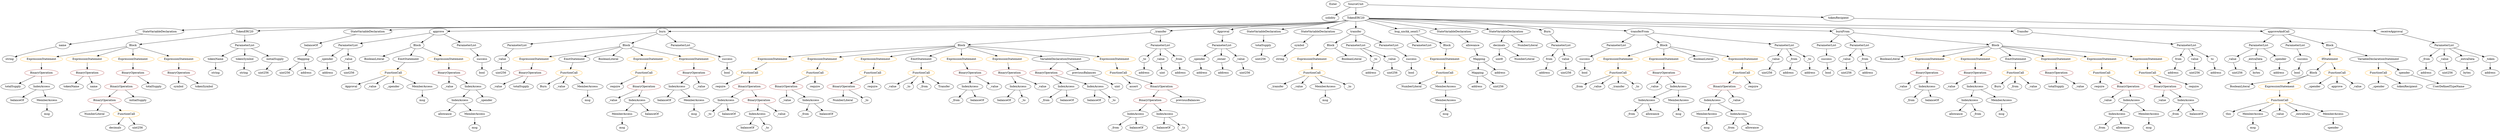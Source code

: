 strict digraph {
	graph [bb="0,0,11106,684"];
	node [label="\N"];
	Enter	[height=0.5,
		pos="5927.1,666",
		width=0.83628];
	VariableDeclaration_decimals	[color=black,
		height=0.5,
		label=decimals,
		pos="6654.1,450",
		width=1.1967];
	ElementaryTypeName_uint8	[color=black,
		height=0.5,
		label=uint8,
		pos="6654.1,378",
		width=0.7947];
	VariableDeclaration_decimals -> ElementaryTypeName_uint8	[pos="e,6654.1,396.1 6654.1,431.7 6654.1,424.41 6654.1,415.73 6654.1,407.54"];
	NumberLiteral_Unnamed	[color=black,
		height=0.5,
		label=NumberLiteral,
		pos="6764.1,378",
		width=1.765];
	VariableDeclaration_decimals -> NumberLiteral_Unnamed	[pos="e,6739.1,394.87 6677.1,434.33 6692.3,424.67 6712.4,411.87 6729.5,401"];
	Block_Unnamed_3	[color=black,
		height=0.5,
		label=Block,
		pos="5916.1,450",
		width=0.90558];
	ExpressionStatement_Unnamed_11	[color=orange,
		height=0.5,
		label=ExpressionStatement,
		pos="5814.1,378",
		width=2.458];
	Block_Unnamed_3 -> ExpressionStatement_Unnamed_11	[pos="e,5838.3,395.67 5896.4,435.5 5882.6,426 5863.7,413.06 5847.5,401.95"];
	BooleanLiteral_Unnamed	[color=black,
		height=0.5,
		label=BooleanLiteral,
		pos="5985.1,378",
		width=1.7788];
	Block_Unnamed_3 -> BooleanLiteral_Unnamed	[pos="e,5968.7,395.63 5931,433.81 5939.7,425.02 5950.8,413.73 5960.7,403.69"];
	Identifier_msg_9	[color=black,
		height=0.5,
		label=msg,
		pos="3034.1,90",
		width=0.75];
	NumberLiteral_Unnamed_3	[color=black,
		height=0.5,
		label=NumberLiteral,
		pos="6266.1,234",
		width=1.765];
	Identifier_allowance_4	[color=black,
		height=0.5,
		label=allowance,
		pos="8647.1,90",
		width=1.3076];
	BinaryOperation_Unnamed_7	[color=brown,
		height=0.5,
		label=BinaryOperation,
		pos="3454.1,234",
		width=1.9867];
	Identifier__value	[color=black,
		height=0.5,
		label=_value,
		pos="3453.1,162",
		width=0.96103];
	BinaryOperation_Unnamed_7 -> Identifier__value	[pos="e,3453.3,180.1 3453.8,215.7 3453.7,208.41 3453.6,199.73 3453.5,191.54"];
	IndexAccess_Unnamed_1	[color=black,
		height=0.5,
		label=IndexAccess,
		pos="3565.1,162",
		width=1.6402];
	BinaryOperation_Unnamed_7 -> IndexAccess_Unnamed_1	[pos="e,3540.2,178.67 3479.8,216.76 3495,207.18 3514.4,194.92 3530.9,184.53"];
	BinaryOperation_Unnamed_12	[color=brown,
		height=0.5,
		label=BinaryOperation,
		pos="4453.1,306",
		width=1.9867];
	IndexAccess_Unnamed_7	[color=black,
		height=0.5,
		label=IndexAccess,
		pos="4517.1,234",
		width=1.6402];
	BinaryOperation_Unnamed_12 -> IndexAccess_Unnamed_7	[pos="e,4501.7,251.79 4468.6,288.05 4476.2,279.71 4485.5,269.49 4494,260.25"];
	Identifier__value_3	[color=black,
		height=0.5,
		label=_value,
		pos="4629.1,234",
		width=0.96103];
	BinaryOperation_Unnamed_12 -> Identifier__value_3	[pos="e,4602.2,245.66 4490,290.33 4519.8,278.44 4561.8,261.76 4591.8,249.83"];
	Identifier__from_7	[color=black,
		height=0.5,
		label=_from,
		pos="7016.1,234",
		width=0.93331];
	ParameterList_Unnamed_11	[color=black,
		height=0.5,
		label=ParameterList,
		pos="1529.1,450",
		width=1.7095];
	Parameter__spender	[color=black,
		height=0.5,
		label=_spender,
		pos="1431.1,378",
		width=1.2521];
	ParameterList_Unnamed_11 -> Parameter__spender	[pos="e,1452.2,394.1 1506.8,433.12 1493.4,423.52 1476.1,411.16 1461.4,400.67"];
	Parameter__value_4	[color=black,
		height=0.5,
		label=_value,
		pos="1529.1,378",
		width=0.96103];
	ParameterList_Unnamed_11 -> Parameter__value_4	[pos="e,1529.1,396.1 1529.1,431.7 1529.1,424.41 1529.1,415.73 1529.1,407.54"];
	Identifier_balanceOf_7	[color=black,
		height=0.5,
		label=balanceOf,
		pos="4445.1,162",
		width=1.3491];
	IndexAccess_Unnamed_7 -> Identifier_balanceOf_7	[pos="e,4461.5,178.99 4500,216.41 4490.9,207.57 4479.5,196.53 4469.5,186.79"];
	Identifier__to_4	[color=black,
		height=0.5,
		label=_to,
		pos="4539.1,162",
		width=0.75];
	IndexAccess_Unnamed_7 -> Identifier__to_4	[pos="e,4533.7,180.1 4522.5,215.7 4524.8,208.24 4527.6,199.32 4530.3,190.97"];
	Identifier__value_20	[color=black,
		height=0.5,
		label=_value,
		pos="8626.1,234",
		width=0.96103];
	IndexAccess_Unnamed_13	[color=black,
		height=0.5,
		label=IndexAccess,
		pos="7384.1,162",
		width=1.6402];
	Identifier__from_6	[color=black,
		height=0.5,
		label=_from,
		pos="7312.1,90",
		width=0.93331];
	IndexAccess_Unnamed_13 -> Identifier__from_6	[pos="e,7327.5,106.04 7367,144.41 7357.6,135.31 7345.9,123.9 7335.7,113.96"];
	Identifier_allowance_1	[color=black,
		height=0.5,
		label=allowance,
		pos="7411.1,90",
		width=1.3076];
	IndexAccess_Unnamed_13 -> Identifier_allowance_1	[pos="e,7404.5,108.1 7390.7,143.7 7393.6,136.15 7397.1,127.12 7400.4,118.68"];
	BinaryOperation_Unnamed_20	[color=brown,
		height=0.5,
		label=BinaryOperation,
		pos="2325.1,306",
		width=1.9867];
	Identifier__value_15	[color=black,
		height=0.5,
		label=_value,
		pos="2159.1,234",
		width=0.96103];
	BinaryOperation_Unnamed_20 -> Identifier__value_15	[pos="e,2185.4,246.09 2289.4,289.98 2261.9,278.35 2223.8,262.29 2195.9,250.53"];
	Identifier_totalSupply_2	[color=black,
		height=0.5,
		label=totalSupply,
		pos="2265.1,234",
		width=1.4739];
	BinaryOperation_Unnamed_20 -> Identifier_totalSupply_2	[pos="e,2279.5,251.79 2310.5,288.05 2303.4,279.71 2294.6,269.49 2286.7,260.25"];
	Parameter__value_3	[color=black,
		height=0.5,
		label=_value,
		pos="7863.1,378",
		width=0.96103];
	ElementaryTypeName_uint256_10	[color=black,
		height=0.5,
		label=uint256,
		pos="7841.1,306",
		width=1.0442];
	Parameter__value_3 -> ElementaryTypeName_uint256_10	[pos="e,7846.5,324.28 7857.7,360.05 7855.4,352.6 7852.6,343.64 7849.9,335.22"];
	FunctionCall_Unnamed_13	[color=orange,
		height=0.5,
		label=FunctionCall,
		pos="10110,162",
		width=1.6125];
	Identifier_this	[color=black,
		height=0.5,
		label=this,
		pos="9874.1,90",
		width=0.75];
	FunctionCall_Unnamed_13 -> Identifier_this	[pos="e,9895.1,101.72 10063,151.14 10022,141.9 9961.3,126.73 9910.1,108 9908.5,107.44 9907,106.83 9905.4,106.2"];
	MemberAccess_Unnamed_9	[color=black,
		height=0.5,
		label=MemberAccess,
		pos="9988.1,90",
		width=1.9174];
	FunctionCall_Unnamed_13 -> MemberAccess_Unnamed_9	[pos="e,10016,106.81 10083,145.64 10066,135.93 10044,123.23 10026,112.52"];
	Identifier__value_12	[color=black,
		height=0.5,
		label=_value,
		pos="10110,90",
		width=0.96103];
	FunctionCall_Unnamed_13 -> Identifier__value_12	[pos="e,10110,108.1 10110,143.7 10110,136.41 10110,127.73 10110,119.54"];
	Identifier__extraData	[color=black,
		height=0.5,
		label=_extraData,
		pos="10213,90",
		width=1.4046];
	FunctionCall_Unnamed_13 -> Identifier__extraData	[pos="e,10190,106.34 10133,145.12 10148,135.5 10166,123.1 10181,112.59"];
	MemberAccess_Unnamed_8	[color=black,
		height=0.5,
		label=MemberAccess,
		pos="10351,90",
		width=1.9174];
	FunctionCall_Unnamed_13 -> MemberAccess_Unnamed_8	[pos="e,10306,104.06 10151,148.97 10191,137.44 10251,119.95 10295,107.2"];
	BooleanLiteral_Unnamed_5	[color=black,
		height=0.5,
		label=BooleanLiteral,
		pos="8408.1,378",
		width=1.7788];
	Identifier__transfer	[color=black,
		height=0.5,
		label=_transfer,
		pos="5657.1,234",
		width=1.2105];
	Parameter__value_5	[color=black,
		height=0.5,
		label=_value,
		pos="9884.1,378",
		width=0.96103];
	ElementaryTypeName_uint256_12	[color=black,
		height=0.5,
		label=uint256,
		pos="9907.1,306",
		width=1.0442];
	Parameter__value_5 -> ElementaryTypeName_uint256_12	[pos="e,9901.4,324.28 9889.6,360.05 9892.1,352.52 9895.1,343.44 9897.9,334.94"];
	PragmaDirective_solidity	[color=black,
		height=0.5,
		label=solidity,
		pos="5910.1,594",
		width=1.0442];
	Identifier__spender_3	[color=black,
		height=0.5,
		label=_spender,
		pos="10262,234",
		width=1.2521];
	ExpressionStatement_Unnamed_4	[color=orange,
		height=0.5,
		label=ExpressionStatement,
		pos="6414.1,378",
		width=2.458];
	FunctionCall_Unnamed_1	[color=orange,
		height=0.5,
		label=FunctionCall,
		pos="6414.1,306",
		width=1.6125];
	ExpressionStatement_Unnamed_4 -> FunctionCall_Unnamed_1	[pos="e,6414.1,324.1 6414.1,359.7 6414.1,352.41 6414.1,343.73 6414.1,335.54"];
	BinaryOperation_Unnamed_14	[color=brown,
		height=0.5,
		label=BinaryOperation,
		pos="5133.1,162",
		width=1.9867];
	IndexAccess_Unnamed_8	[color=black,
		height=0.5,
		label=IndexAccess,
		pos="5065.1,90",
		width=1.6402];
	BinaryOperation_Unnamed_14 -> IndexAccess_Unnamed_8	[pos="e,5081.4,107.79 5116.6,144.05 5108.4,135.63 5098.4,125.28 5089.3,115.97"];
	IndexAccess_Unnamed_9	[color=black,
		height=0.5,
		label=IndexAccess,
		pos="5201.1,90",
		width=1.6402];
	BinaryOperation_Unnamed_14 -> IndexAccess_Unnamed_9	[pos="e,5184.8,107.79 5149.5,144.05 5157.7,135.63 5167.8,125.28 5176.8,115.97"];
	Identifier_balanceOf_5	[color=black,
		height=0.5,
		label=balanceOf,
		pos="4871.1,162",
		width=1.3491];
	StateVariableDeclaration_Unnamed	[color=black,
		height=0.5,
		label=StateVariableDeclaration,
		pos="693.06,522",
		width=2.8184];
	VariableDeclaration_name	[color=black,
		height=0.5,
		label=name,
		pos="278.06,450",
		width=0.83628];
	StateVariableDeclaration_Unnamed -> VariableDeclaration_name	[pos="e,306.82,455.85 621.25,508.89 533.34,494.06 387.59,469.48 317.75,457.7"];
	Identifier__value_8	[color=black,
		height=0.5,
		label=_value,
		pos="7102.1,234",
		width=0.96103];
	BooleanLiteral_Unnamed_2	[color=black,
		height=0.5,
		label=BooleanLiteral,
		pos="1646.1,378",
		width=1.7788];
	Parameter__to_1	[color=black,
		height=0.5,
		label=_to,
		pos="6094.1,378",
		width=0.75];
	ElementaryTypeName_address_12	[color=black,
		height=0.5,
		label=address,
		pos="6084.1,306",
		width=1.0996];
	Parameter__to_1 -> ElementaryTypeName_address_12	[pos="e,6086.5,324.1 6091.6,359.7 6090.5,352.32 6089.3,343.52 6088.1,335.25"];
	FunctionCall_Unnamed_11	[color=orange,
		height=0.5,
		label=FunctionCall,
		pos="10558,306",
		width=1.6125];
	Identifier__spender_2	[color=black,
		height=0.5,
		label=_spender,
		pos="10558,234",
		width=1.2521];
	FunctionCall_Unnamed_11 -> Identifier__spender_2	[pos="e,10558,252.1 10558,287.7 10558,280.41 10558,271.73 10558,263.54"];
	Identifier_tokenRecipient	[color=black,
		height=0.5,
		label=tokenRecipient,
		pos="10687,234",
		width=1.8343];
	FunctionCall_Unnamed_11 -> Identifier_tokenRecipient	[pos="e,10658,250.64 10586,289.81 10604,279.95 10628,266.96 10648,256.1"];
	ElementaryTypeName_address	[color=black,
		height=0.5,
		label=address,
		pos="10772,306",
		width=1.0996];
	ExpressionStatement_Unnamed_14	[color=orange,
		height=0.5,
		label=ExpressionStatement,
		pos="7185.1,378",
		width=2.458];
	FunctionCall_Unnamed_9	[color=orange,
		height=0.5,
		label=FunctionCall,
		pos="7185.1,306",
		width=1.6125];
	ExpressionStatement_Unnamed_14 -> FunctionCall_Unnamed_9	[pos="e,7185.1,324.1 7185.1,359.7 7185.1,352.41 7185.1,343.73 7185.1,335.54"];
	NumberLiteral_Unnamed_4	[color=black,
		height=0.5,
		label=NumberLiteral,
		pos="3706.1,162",
		width=1.765];
	Identifier_balanceOf_2	[color=black,
		height=0.5,
		label=balanceOf,
		pos="3281.1,18",
		width=1.3491];
	FunctionDefinition_TokenERC20	[color=black,
		height=0.5,
		label=TokenERC20,
		pos="1067.1,522",
		width=1.7234];
	Block_Unnamed	[color=black,
		height=0.5,
		label=Block,
		pos="582.06,450",
		width=0.90558];
	FunctionDefinition_TokenERC20 -> Block_Unnamed	[pos="e,613.51,455.54 1012.4,513.11 914.8,499.03 712.74,469.86 624.66,457.15"];
	ParameterList_Unnamed_4	[color=black,
		height=0.5,
		label=ParameterList,
		pos="1067.1,450",
		width=1.7095];
	FunctionDefinition_TokenERC20 -> ParameterList_Unnamed_4	[pos="e,1067.1,468.1 1067.1,503.7 1067.1,496.41 1067.1,487.73 1067.1,479.54"];
	Identifier__to_1	[color=black,
		height=0.5,
		label=_to,
		pos="3375.1,18",
		width=0.75];
	Block_Unnamed_2	[color=black,
		height=0.5,
		label=Block,
		pos="4257.1,450",
		width=0.90558];
	ExpressionStatement_Unnamed_7	[color=orange,
		height=0.5,
		label=ExpressionStatement,
		pos="3403.1,378",
		width=2.458];
	Block_Unnamed_2 -> ExpressionStatement_Unnamed_7	[pos="e,3477.9,387.98 4224.4,446.97 4124.2,440.64 3812.1,420.24 3554.1,396 3533,394.02 3510.4,391.62 3489.2,389.25"];
	ExpressionStatement_Unnamed_6	[color=orange,
		height=0.5,
		label=ExpressionStatement,
		pos="3651.1,378",
		width=2.458];
	Block_Unnamed_2 -> ExpressionStatement_Unnamed_6	[pos="e,3722.2,389.08 4224.9,445.76 4147.4,437.9 3944.2,416.9 3775.1,396 3761.5,394.33 3747.2,392.46 3733.2,390.58"];
	ExpressionStatement_Unnamed_5	[color=orange,
		height=0.5,
		label=ExpressionStatement,
		pos="3872.1,378",
		width=2.458];
	Block_Unnamed_2 -> ExpressionStatement_Unnamed_5	[pos="e,3936.5,390.72 4226.2,443.39 4166.3,432.49 4032.5,408.18 3947.6,392.74"];
	EmitStatement_Unnamed	[color=black,
		height=0.5,
		label=EmitStatement,
		pos="4084.1,378",
		width=1.7788];
	Block_Unnamed_2 -> EmitStatement_Unnamed	[pos="e,4119.4,393.32 4231.2,438.52 4204.5,427.73 4162.4,410.68 4130,397.59"];
	ExpressionStatement_Unnamed_8	[color=orange,
		height=0.5,
		label=ExpressionStatement,
		pos="4257.1,378",
		width=2.458];
	Block_Unnamed_2 -> ExpressionStatement_Unnamed_8	[pos="e,4257.1,396.1 4257.1,431.7 4257.1,424.41 4257.1,415.73 4257.1,407.54"];
	ExpressionStatement_Unnamed_9	[color=orange,
		height=0.5,
		label=ExpressionStatement,
		pos="4452.1,378",
		width=2.458];
	Block_Unnamed_2 -> ExpressionStatement_Unnamed_9	[pos="e,4409.6,394.24 4283.8,439.41 4313.3,428.81 4361.6,411.47 4398.9,398.08"];
	VariableDeclarationStatement_Unnamed	[color=black,
		height=0.5,
		label=VariableDeclarationStatement,
		pos="4678.1,378",
		width=3.3174];
	Block_Unnamed_2 -> VariableDeclarationStatement_Unnamed	[pos="e,4599.9,391.99 4288,443.85 4350.6,433.45 4494.3,409.56 4588.7,393.87"];
	ExpressionStatement_Unnamed_10	[color=orange,
		height=0.5,
		label=ExpressionStatement,
		pos="4908.1,378",
		width=2.458];
	Block_Unnamed_2 -> ExpressionStatement_Unnamed_10	[pos="e,4842.9,390.55 4289.3,446.67 4374.2,440.36 4610.5,421.71 4806.1,396 4814.4,394.91 4823,393.65 4831.6,392.33"];
	Parameter_success_3	[color=black,
		height=0.5,
		label=success,
		pos="10204,378",
		width=1.1135];
	ElementaryTypeName_bool_3	[color=black,
		height=0.5,
		label=bool,
		pos="10179,306",
		width=0.76697];
	Parameter_success_3 -> ElementaryTypeName_bool_3	[pos="e,10185,323.79 10198,360.05 10195,352.4 10192,343.16 10189,334.56"];
	Parameter__value_7	[color=black,
		height=0.5,
		label=_value,
		pos="8206.1,378",
		width=0.96103];
	ElementaryTypeName_uint256_14	[color=black,
		height=0.5,
		label=uint256,
		pos="8201.1,306",
		width=1.0442];
	Parameter__value_7 -> ElementaryTypeName_uint256_14	[pos="e,8202.3,324.1 8204.8,359.7 8204.3,352.41 8203.7,343.73 8203.1,335.54"];
	Parameter__to	[color=black,
		height=0.5,
		label=_to,
		pos="5043.1,378",
		width=0.75];
	ElementaryTypeName_address_11	[color=black,
		height=0.5,
		label=address,
		pos="5047.1,306",
		width=1.0996];
	Parameter__to -> ElementaryTypeName_address_11	[pos="e,5046.1,324.1 5044,359.7 5044.5,352.41 5045,343.73 5045.4,335.54"];
	Identifier_msg_5	[color=black,
		height=0.5,
		label=msg,
		pos="2053.1,18",
		width=0.75];
	Identifier_balanceOf_9	[color=black,
		height=0.5,
		label=balanceOf,
		pos="5196.1,18",
		width=1.3491];
	Identifier__value_19	[color=black,
		height=0.5,
		label=_value,
		pos="8402.1,234",
		width=0.96103];
	StateVariableDeclaration_Unnamed_4	[color=black,
		height=0.5,
		label=StateVariableDeclaration,
		pos="1452.1,522",
		width=2.8184];
	VariableDeclaration_balanceOf	[color=black,
		height=0.5,
		label=balanceOf,
		pos="1362.1,450",
		width=1.3491];
	StateVariableDeclaration_Unnamed_4 -> VariableDeclaration_balanceOf	[pos="e,1382.4,466.83 1430.3,504.05 1418.6,494.94 1403.9,483.57 1391.2,473.7"];
	FunctionDefinition_approve	[color=black,
		height=0.5,
		label=approve,
		pos="1925.1,522",
		width=1.1412];
	FunctionDefinition_approve -> ParameterList_Unnamed_11	[pos="e,1580.6,460.12 1887.4,514.35 1819.4,502.32 1675.2,476.84 1592,462.12"];
	Block_Unnamed_5	[color=black,
		height=0.5,
		label=Block,
		pos="1877.1,450",
		width=0.90558];
	FunctionDefinition_approve -> Block_Unnamed_5	[pos="e,1888,466.99 1913.7,504.41 1907.9,496.01 1900.8,485.63 1894.4,476.26"];
	ParameterList_Unnamed_12	[color=black,
		height=0.5,
		label=ParameterList,
		pos="2062.1,450",
		width=1.7095];
	FunctionDefinition_approve -> ParameterList_Unnamed_12	[pos="e,2032.7,465.98 1951.2,507.67 1971.3,497.35 1999.7,482.89 2022.6,471.15"];
	ElementaryTypeName_bytes_1	[color=black,
		height=0.5,
		label=bytes,
		pos="9993.1,306",
		width=0.85014];
	ExpressionStatement_Unnamed_1	[color=orange,
		height=0.5,
		label=ExpressionStatement,
		pos="192.06,378",
		width=2.458];
	BinaryOperation_Unnamed_3	[color=brown,
		height=0.5,
		label=BinaryOperation,
		pos="183.06,306",
		width=1.9867];
	ExpressionStatement_Unnamed_1 -> BinaryOperation_Unnamed_3	[pos="e,185.26,324.1 189.84,359.7 188.89,352.32 187.76,343.52 186.69,335.25"];
	ElementaryTypeName_address_1	[color=black,
		height=0.5,
		label=address,
		pos="11066,306",
		width=1.0996];
	ParameterList_Unnamed_13	[color=black,
		height=0.5,
		label=ParameterList,
		pos="10006,450",
		width=1.7095];
	ParameterList_Unnamed_13 -> Parameter__value_5	[pos="e,9906.6,391.91 9979,433.46 9960.5,422.88 9936,408.81 9916.5,397.63"];
	Parameter__extraData_1	[color=black,
		height=0.5,
		label=_extraData,
		pos="9987.1,378",
		width=1.4046];
	ParameterList_Unnamed_13 -> Parameter__extraData_1	[pos="e,9991.7,396.1 10001,431.7 9999.3,424.24 9996.9,415.32 9994.7,406.97"];
	Parameter__spender_1	[color=black,
		height=0.5,
		label=_spender,
		pos="10101,378",
		width=1.2521];
	ParameterList_Unnamed_13 -> Parameter__spender_1	[pos="e,10080,394.43 10028,432.76 10041,423.38 10057,411.44 10071,401.2"];
	VariableDeclaration_spender	[color=black,
		height=0.5,
		label=spender,
		pos="10674,306",
		width=1.1135];
	UserDefinedTypeName_Unnamed	[color=black,
		height=0.5,
		label=UserDefinedTypeName,
		pos="10869,234",
		width=2.7214];
	VariableDeclaration_spender -> UserDefinedTypeName_Unnamed	[pos="e,10826,250.54 10705,294.06 10734,283.47 10779,267.18 10815,254.38"];
	BinaryOperation_Unnamed_2	[color=brown,
		height=0.5,
		label=BinaryOperation,
		pos="482.06,162",
		width=1.9867];
	NumberLiteral_Unnamed_2	[color=black,
		height=0.5,
		label=NumberLiteral,
		pos="412.06,90",
		width=1.765];
	BinaryOperation_Unnamed_2 -> NumberLiteral_Unnamed_2	[pos="e,428.85,107.79 465.11,144.05 456.6,135.54 446.13,125.07 436.74,115.68"];
	FunctionCall_Unnamed	[color=orange,
		height=0.5,
		label=FunctionCall,
		pos="552.06,90",
		width=1.6125];
	BinaryOperation_Unnamed_2 -> FunctionCall_Unnamed	[pos="e,535.75,107.31 499,144.05 507.64,135.42 518.3,124.76 527.79,115.27"];
	Identifier__value_9	[color=black,
		height=0.5,
		label=_value,
		pos="1935.1,234",
		width=0.96103];
	FunctionDefinition_burn	[color=black,
		height=0.5,
		label=burn,
		pos="2895.1,522",
		width=0.76697];
	ParameterList_Unnamed_15	[color=black,
		height=0.5,
		label=ParameterList,
		pos="2478.1,450",
		width=1.7095];
	FunctionDefinition_burn -> ParameterList_Unnamed_15	[pos="e,2530.3,459.77 2868.3,516.51 2803.1,505.57 2634.3,477.23 2541.5,461.65"];
	Block_Unnamed_8	[color=black,
		height=0.5,
		label=Block,
		pos="2739.1,450",
		width=0.90558];
	FunctionDefinition_burn -> Block_Unnamed_8	[pos="e,2763.9,462.17 2872.7,510.97 2846.9,499.41 2804.2,480.25 2774.1,466.7"];
	ParameterList_Unnamed_16	[color=black,
		height=0.5,
		label=ParameterList,
		pos="2974.1,450",
		width=1.7095];
	FunctionDefinition_burn -> ParameterList_Unnamed_16	[pos="e,2955.3,467.61 2911,506.83 2921.4,497.7 2935,485.6 2947,475"];
	ParameterList_Unnamed_3	[color=black,
		height=0.5,
		label=ParameterList,
		pos="6922.1,450",
		width=1.7095];
	VariableDeclaration_from_1	[color=black,
		height=0.5,
		label=from,
		pos="6874.1,378",
		width=0.7947];
	ParameterList_Unnamed_3 -> VariableDeclaration_from_1	[pos="e,6884.9,394.83 6910.4,432.05 6904.7,423.73 6897.7,413.54 6891.4,404.32"];
	VariableDeclaration_value_1	[color=black,
		height=0.5,
		label=value,
		pos="6950.1,378",
		width=0.82242];
	ParameterList_Unnamed_3 -> VariableDeclaration_value_1	[pos="e,6943.4,395.62 6929,431.7 6932,424.04 6935.7,414.85 6939.1,406.3"];
	BinaryOperation_Unnamed	[color=brown,
		height=0.5,
		label=BinaryOperation,
		pos="582.06,306",
		width=1.9867];
	BinaryOperation_Unnamed_1	[color=brown,
		height=0.5,
		label=BinaryOperation,
		pos="534.06,234",
		width=1.9867];
	BinaryOperation_Unnamed -> BinaryOperation_Unnamed_1	[pos="e,545.57,251.79 570.44,288.05 564.9,279.97 558.14,270.12 551.97,261.11"];
	Identifier_totalSupply	[color=black,
		height=0.5,
		label=totalSupply,
		pos="677.06,234",
		width=1.4739];
	BinaryOperation_Unnamed -> Identifier_totalSupply	[pos="e,655.47,250.91 604.09,288.76 616.65,279.51 632.58,267.77 646.35,257.63"];
	Block_Unnamed_7	[color=black,
		height=0.5,
		label=Block,
		pos="10257,306",
		width=0.90558];
	BooleanLiteral_Unnamed_3	[color=black,
		height=0.5,
		label=BooleanLiteral,
		pos="9939.1,234",
		width=1.7788];
	Block_Unnamed_7 -> BooleanLiteral_Unnamed_3	[pos="e,9986.8,246.33 10233,293.87 10227,291.69 10222,289.6 10216,288 10128,262.3 10103,270.26 10013,252 10008,251 10003,249.92 9997.9,\
248.8"];
	ExpressionStatement_Unnamed_16	[color=orange,
		height=0.5,
		label=ExpressionStatement,
		pos="10110,234",
		width=2.458];
	Block_Unnamed_7 -> ExpressionStatement_Unnamed_16	[pos="e,10144,251.03 10233,293.44 10211,283.27 10180,268.21 10154,255.93"];
	FunctionDefinition__transfer	[color=black,
		height=0.5,
		label=_transfer,
		pos="5123.1,522",
		width=1.2105];
	FunctionDefinition__transfer -> Block_Unnamed_2	[pos="e,4289.2,453.6 5080.4,517.55 4933.4,505.67 4448.7,466.49 4300.5,454.51"];
	ParameterList_Unnamed_6	[color=black,
		height=0.5,
		label=ParameterList,
		pos="5123.1,450",
		width=1.7095];
	FunctionDefinition__transfer -> ParameterList_Unnamed_6	[pos="e,5123.1,468.1 5123.1,503.7 5123.1,496.41 5123.1,487.73 5123.1,479.54"];
	Identifier_msg_12	[color=black,
		height=0.5,
		label=msg,
		pos="8859.1,90",
		width=0.75];
	Identifier_msg_2	[color=black,
		height=0.5,
		label=msg,
		pos="5875.1,162",
		width=0.75];
	ElementaryTypeName_bytes	[color=black,
		height=0.5,
		label=bytes,
		pos="10961,306",
		width=0.85014];
	ExpressionStatement_Unnamed_13	[color=orange,
		height=0.5,
		label=ExpressionStatement,
		pos="7380.1,378",
		width=2.458];
	BinaryOperation_Unnamed_16	[color=brown,
		height=0.5,
		label=BinaryOperation,
		pos="7380.1,306",
		width=1.9867];
	ExpressionStatement_Unnamed_13 -> BinaryOperation_Unnamed_16	[pos="e,7380.1,324.1 7380.1,359.7 7380.1,352.41 7380.1,343.73 7380.1,335.54"];
	Parameter__from_3	[color=black,
		height=0.5,
		label=_from,
		pos="8292.1,378",
		width=0.93331];
	ElementaryTypeName_address_17	[color=black,
		height=0.5,
		label=address,
		pos="8296.1,306",
		width=1.0996];
	Parameter__from_3 -> ElementaryTypeName_address_17	[pos="e,8295.1,324.1 8293,359.7 8293.5,352.41 8294,343.73 8294.4,335.54"];
	IndexAccess_Unnamed_3	[color=black,
		height=0.5,
		label=IndexAccess,
		pos="3180.1,162",
		width=1.6402];
	Identifier__to_2	[color=black,
		height=0.5,
		label=_to,
		pos="3107.1,90",
		width=0.75];
	IndexAccess_Unnamed_3 -> Identifier__to_2	[pos="e,3121.8,105.11 3162.8,144.41 3152.9,134.97 3140.5,123.03 3129.8,112.83"];
	Identifier_balanceOf_3	[color=black,
		height=0.5,
		label=balanceOf,
		pos="3201.1,90",
		width=1.3491];
	IndexAccess_Unnamed_3 -> Identifier_balanceOf_3	[pos="e,3195.9,108.1 3185.3,143.7 3187.5,136.24 3190.2,127.32 3192.7,118.97"];
	MemberAccess_Unnamed_4	[color=black,
		height=0.5,
		label=MemberAccess,
		pos="7660.1,90",
		width=1.9174];
	Identifier_msg_3	[color=black,
		height=0.5,
		label=msg,
		pos="7660.1,18",
		width=0.75];
	MemberAccess_Unnamed_4 -> Identifier_msg_3	[pos="e,7660.1,36.104 7660.1,71.697 7660.1,64.407 7660.1,55.726 7660.1,47.536"];
	IndexAccess_Unnamed_10	[color=black,
		height=0.5,
		label=IndexAccess,
		pos="7677.1,162",
		width=1.6402];
	IndexAccess_Unnamed_10 -> MemberAccess_Unnamed_4	[pos="e,7664.2,108.1 7672.9,143.7 7671.1,136.32 7668.9,127.52 7666.9,119.25"];
	IndexAccess_Unnamed_11	[color=black,
		height=0.5,
		label=IndexAccess,
		pos="7806.1,90",
		width=1.6402];
	IndexAccess_Unnamed_10 -> IndexAccess_Unnamed_11	[pos="e,7778.1,106.16 7705.1,145.81 7723.5,135.81 7747.8,122.6 7768,111.65"];
	FunctionCall_Unnamed_4	[color=orange,
		height=0.5,
		label=FunctionCall,
		pos="3293.1,306",
		width=1.6125];
	ExpressionStatement_Unnamed_7 -> FunctionCall_Unnamed_4	[pos="e,3317.8,322.75 3377,360.41 3362.2,350.97 3343.4,339.03 3327.4,328.83"];
	IndexAccess_Unnamed_23	[color=black,
		height=0.5,
		label=IndexAccess,
		pos="8713.1,162",
		width=1.6402];
	IndexAccess_Unnamed_23 -> Identifier_allowance_4	[pos="e,8662.6,107.47 8697.4,144.41 8689.4,135.87 8679.4,125.28 8670.4,115.79"];
	Identifier__from_11	[color=black,
		height=0.5,
		label=_from,
		pos="8746.1,90",
		width=0.93331];
	IndexAccess_Unnamed_23 -> Identifier__from_11	[pos="e,8738.2,107.62 8721.2,143.7 8724.9,135.95 8729.3,126.64 8733.3,118.02"];
	Identifier__value_7	[color=black,
		height=0.5,
		label=_value,
		pos="7374.1,234",
		width=0.96103];
	BinaryOperation_Unnamed_16 -> Identifier__value_7	[pos="e,7375.5,252.1 7378.6,287.7 7378,280.41 7377.2,271.73 7376.5,263.54"];
	IndexAccess_Unnamed_12	[color=black,
		height=0.5,
		label=IndexAccess,
		pos="7486.1,234",
		width=1.6402];
	BinaryOperation_Unnamed_16 -> IndexAccess_Unnamed_12	[pos="e,7462,250.91 7404.6,288.76 7418.9,279.33 7437.1,267.32 7452.7,257.04"];
	Block_Unnamed_5 -> BooleanLiteral_Unnamed_2	[pos="e,1688.5,391.87 1849.2,440.56 1812.2,429.35 1746.1,409.32 1699.4,395.16"];
	EmitStatement_Unnamed_1	[color=black,
		height=0.5,
		label=EmitStatement,
		pos="1792.1,378",
		width=1.7788];
	Block_Unnamed_5 -> EmitStatement_Unnamed_1	[pos="e,1812,395.45 1859.4,434.5 1848.2,425.26 1833.4,413.07 1820.6,402.47"];
	ExpressionStatement_Unnamed_15	[color=orange,
		height=0.5,
		label=ExpressionStatement,
		pos="1963.1,378",
		width=2.458];
	Block_Unnamed_5 -> ExpressionStatement_Unnamed_15	[pos="e,1942.2,395.95 1894.9,434.5 1906.1,425.39 1920.8,413.41 1933.7,402.92"];
	Identifier_msg_10	[color=black,
		height=0.5,
		label=msg,
		pos="2568.1,162",
		width=0.75];
	ParameterList_Unnamed_14	[color=black,
		height=0.5,
		label=ParameterList,
		pos="10166,450",
		width=1.7095];
	ParameterList_Unnamed_14 -> Parameter_success_3	[pos="e,10195,395.79 10175,432.05 10180,424.14 10185,414.54 10190,405.69"];
	Parameter__value_6	[color=black,
		height=0.5,
		label=_value,
		pos="2203.1,378",
		width=0.96103];
	ParameterList_Unnamed_15 -> Parameter__value_6	[pos="e,2229.4,389.87 2427,439.48 2379.9,430.16 2308,414.67 2247.1,396 2244.8,395.31 2242.5,394.55 2240.2,393.76"];
	Identifier__value_6	[color=black,
		height=0.5,
		label=_value,
		pos="7789.1,162",
		width=0.96103];
	EventDefinition_Approval	[color=black,
		height=0.5,
		label=Approval,
		pos="5420.1,522",
		width=1.266];
	ParameterList_Unnamed_2	[color=black,
		height=0.5,
		label=ParameterList,
		pos="5412.1,450",
		width=1.7095];
	EventDefinition_Approval -> ParameterList_Unnamed_2	[pos="e,5414,468.1 5418.1,503.7 5417.2,496.41 5416.3,487.73 5415.3,479.54"];
	ExpressionStatement_Unnamed_19	[color=orange,
		height=0.5,
		label=ExpressionStatement,
		pos="2344.1,378",
		width=2.458];
	Block_Unnamed_8 -> ExpressionStatement_Unnamed_19	[pos="e,2409,390.51 2708.1,443.51 2646.6,432.61 2507.5,407.96 2420.2,392.49"];
	EmitStatement_Unnamed_2	[color=black,
		height=0.5,
		label=EmitStatement,
		pos="2515.1,378",
		width=1.7788];
	Block_Unnamed_8 -> EmitStatement_Unnamed_2	[pos="e,2556.7,392.01 2711.1,440.28 2675.3,429.07 2612.3,409.39 2567.4,395.36"];
	BooleanLiteral_Unnamed_4	[color=black,
		height=0.5,
		label=BooleanLiteral,
		pos="2661.1,378",
		width=1.7788];
	Block_Unnamed_8 -> BooleanLiteral_Unnamed_4	[pos="e,2679.5,395.54 2722.5,434.15 2712.5,425.14 2699.4,413.41 2687.9,403.09"];
	ExpressionStatement_Unnamed_17	[color=orange,
		height=0.5,
		label=ExpressionStatement,
		pos="2832.1,378",
		width=2.458];
	Block_Unnamed_8 -> ExpressionStatement_Unnamed_17	[pos="e,2809.7,395.86 2757.9,434.83 2770.2,425.59 2786.5,413.3 2800.7,402.61"];
	ExpressionStatement_Unnamed_18	[color=orange,
		height=0.5,
		label=ExpressionStatement,
		pos="3027.1,378",
		width=2.458];
	Block_Unnamed_8 -> ExpressionStatement_Unnamed_18	[pos="e,2971.9,392.42 2768.5,441.84 2813.5,430.91 2900.3,409.81 2960.9,395.09"];
	ExpressionStatement_Unnamed_22	[color=orange,
		height=0.5,
		label=ExpressionStatement,
		pos="8579.1,378",
		width=2.458];
	BinaryOperation_Unnamed_23	[color=brown,
		height=0.5,
		label=BinaryOperation,
		pos="8514.1,306",
		width=1.9867];
	ExpressionStatement_Unnamed_22 -> BinaryOperation_Unnamed_23	[pos="e,8529.6,323.79 8563.3,360.05 8555.5,351.63 8545.9,341.28 8537.2,331.97"];
	BinaryOperation_Unnamed_10	[color=brown,
		height=0.5,
		label=BinaryOperation,
		pos="4614.1,306",
		width=1.9867];
	IndexAccess_Unnamed_4	[color=black,
		height=0.5,
		label=IndexAccess,
		pos="4741.1,234",
		width=1.6402];
	BinaryOperation_Unnamed_10 -> IndexAccess_Unnamed_4	[pos="e,4713.2,250.34 4642.9,289.12 4660.7,279.27 4683.9,266.51 4703.2,255.85"];
	IndexAccess_Unnamed_5	[color=black,
		height=0.5,
		label=IndexAccess,
		pos="4877.1,234",
		width=1.6402];
	BinaryOperation_Unnamed_10 -> IndexAccess_Unnamed_5	[pos="e,4833.8,246.51 4662,292.24 4707.4,280.16 4775.5,262.03 4822.8,249.43"];
	Identifier__to_3	[color=black,
		height=0.5,
		label=_to,
		pos="4965.1,162",
		width=0.75];
	Identifier_Burn	[color=black,
		height=0.5,
		label=Burn,
		pos="2365.1,234",
		width=0.7947];
	VariableDeclaration_from	[color=black,
		height=0.5,
		label=from,
		pos="9641.1,378",
		width=0.7947];
	ElementaryTypeName_address_5	[color=black,
		height=0.5,
		label=address,
		pos="9622.1,306",
		width=1.0996];
	VariableDeclaration_from -> ElementaryTypeName_address_5	[pos="e,9626.7,324.28 9636.5,360.05 9634.4,352.6 9632,343.64 9629.7,335.22"];
	MemberAccess_Unnamed_2	[color=black,
		height=0.5,
		label=MemberAccess,
		pos="6417.1,162",
		width=1.9174];
	Identifier_msg_1	[color=black,
		height=0.5,
		label=msg,
		pos="6417.1,90",
		width=0.75];
	MemberAccess_Unnamed_2 -> Identifier_msg_1	[pos="e,6417.1,108.1 6417.1,143.7 6417.1,136.41 6417.1,127.73 6417.1,119.54"];
	BooleanLiteral_Unnamed_1	[color=black,
		height=0.5,
		label=BooleanLiteral,
		pos="7551.1,378",
		width=1.7788];
	ElementaryTypeName_bool_5	[color=black,
		height=0.5,
		label=bool,
		pos="8118.1,306",
		width=0.76697];
	MemberAccess_Unnamed_10	[color=black,
		height=0.5,
		label=MemberAccess,
		pos="2704.1,90",
		width=1.9174];
	Identifier_msg_8	[color=black,
		height=0.5,
		label=msg,
		pos="2704.1,18",
		width=0.75];
	MemberAccess_Unnamed_10 -> Identifier_msg_8	[pos="e,2704.1,36.104 2704.1,71.697 2704.1,64.407 2704.1,55.726 2704.1,47.536"];
	FunctionCall_Unnamed_3	[color=orange,
		height=0.5,
		label=FunctionCall,
		pos="3580.1,306",
		width=1.6125];
	ExpressionStatement_Unnamed_6 -> FunctionCall_Unnamed_3	[pos="e,3596.6,323.31 3633.9,360.05 3625.1,351.42 3614.3,340.76 3604.7,331.27"];
	FunctionCall_Unnamed_7	[color=orange,
		height=0.5,
		label=FunctionCall,
		pos="5814.1,306",
		width=1.6125];
	FunctionCall_Unnamed_7 -> Identifier__transfer	[pos="e,5686,247.9 5781.9,290.67 5757.2,279.63 5722.8,264.32 5696.4,252.54"];
	Identifier__value_5	[color=black,
		height=0.5,
		label=_value,
		pos="5753.1,234",
		width=0.96103];
	FunctionCall_Unnamed_7 -> Identifier__value_5	[pos="e,5766.6,250.51 5799.6,288.41 5791.9,279.62 5782.4,268.66 5773.9,258.96"];
	MemberAccess_Unnamed_3	[color=black,
		height=0.5,
		label=MemberAccess,
		pos="5875.1,234",
		width=1.9174];
	FunctionCall_Unnamed_7 -> MemberAccess_Unnamed_3	[pos="e,5860.3,251.96 5828.5,288.41 5835.8,280.08 5844.7,269.8 5852.8,260.49"];
	Identifier__to_7	[color=black,
		height=0.5,
		label=_to,
		pos="5989.1,234",
		width=0.75];
	FunctionCall_Unnamed_7 -> Identifier__to_7	[pos="e,5967.9,245.34 5850.9,291.81 5879.1,281.52 5918.8,266.58 5953.1,252 5954.6,251.36 5956.1,250.69 5957.7,250"];
	Identifier_balanceOf_11	[color=black,
		height=0.5,
		label=balanceOf,
		pos="2898.1,162",
		width=1.3491];
	ExpressionStatement_Unnamed_11 -> FunctionCall_Unnamed_7	[pos="e,5814.1,324.1 5814.1,359.7 5814.1,352.41 5814.1,343.73 5814.1,335.54"];
	Identifier_msg	[color=black,
		height=0.5,
		label=msg,
		pos="251.06,90",
		width=0.75];
	ElementaryTypeName_uint256_6	[color=black,
		height=0.5,
		label=uint256,
		pos="6952.1,306",
		width=1.0442];
	StateVariableDeclaration_Unnamed_3	[color=black,
		height=0.5,
		label=StateVariableDeclaration,
		pos="5608.1,522",
		width=2.8184];
	VariableDeclaration_totalSupply	[color=black,
		height=0.5,
		label=totalSupply,
		pos="5595.1,450",
		width=1.4739];
	StateVariableDeclaration_Unnamed_3 -> VariableDeclaration_totalSupply	[pos="e,5598.2,468.1 5604.8,503.7 5603.5,496.32 5601.8,487.52 5600.3,479.25"];
	Identifier__value_4	[color=black,
		height=0.5,
		label=_value,
		pos="3921.1,234",
		width=0.96103];
	Parameter_success_4	[color=black,
		height=0.5,
		label=success,
		pos="3174.1,378",
		width=1.1135];
	ParameterList_Unnamed_16 -> Parameter_success_4	[pos="e,3143,389.87 3012.1,435.67 3046.6,423.63 3097.1,405.94 3132.5,393.54"];
	Identifier_totalSupply_1	[color=black,
		height=0.5,
		label=totalSupply,
		pos="53.06,234",
		width=1.4739];
	ExpressionStatement_Unnamed_19 -> BinaryOperation_Unnamed_20	[pos="e,2329.7,324.1 2339.4,359.7 2337.3,352.24 2334.9,343.32 2332.7,334.97"];
	ElementaryTypeName_string_2	[color=black,
		height=0.5,
		label=string,
		pos="936.06,306",
		width=0.864];
	ElementaryTypeName_uint256_13	[color=black,
		height=0.5,
		label=uint256,
		pos="2198.1,306",
		width=1.0442];
	ExpressionStatement_Unnamed_2	[color=orange,
		height=0.5,
		label=ExpressionStatement,
		pos="387.06,378",
		width=2.458];
	BinaryOperation_Unnamed_4	[color=brown,
		height=0.5,
		label=BinaryOperation,
		pos="387.06,306",
		width=1.9867];
	ExpressionStatement_Unnamed_2 -> BinaryOperation_Unnamed_4	[pos="e,387.06,324.1 387.06,359.7 387.06,352.41 387.06,343.73 387.06,335.54"];
	ElementaryTypeName_address_14	[color=black,
		height=0.5,
		label=address,
		pos="8033.1,306",
		width=1.0996];
	StateVariableDeclaration_Unnamed_1	[color=black,
		height=0.5,
		label=StateVariableDeclaration,
		pos="5855.1,522",
		width=2.8184];
	VariableDeclaration_symbol	[color=black,
		height=0.5,
		label=symbol,
		pos="5764.1,450",
		width=1.0581];
	StateVariableDeclaration_Unnamed_1 -> VariableDeclaration_symbol	[pos="e,5783.4,465.89 5833,504.05 5820.8,494.68 5805.6,482.92 5792.5,472.86"];
	ElementaryTypeName_string_1	[color=black,
		height=0.5,
		label=string,
		pos="5676.1,378",
		width=0.864];
	VariableDeclaration_symbol -> ElementaryTypeName_string_1	[pos="e,5693.8,393.11 5745.4,434.15 5732.9,424.21 5716.3,410.98 5702.4,399.97"];
	ElementaryTypeName_address_10	[color=black,
		height=0.5,
		label=address,
		pos="5217.1,306",
		width=1.0996];
	FunctionCall_Unnamed_2	[color=orange,
		height=0.5,
		label=FunctionCall,
		pos="3832.1,306",
		width=1.6125];
	BinaryOperation_Unnamed_6	[color=brown,
		height=0.5,
		label=BinaryOperation,
		pos="3706.1,234",
		width=1.9867];
	FunctionCall_Unnamed_2 -> BinaryOperation_Unnamed_6	[pos="e,3734.7,250.89 3804.7,289.81 3787.2,280.06 3764.1,267.26 3744.7,256.48"];
	Identifier_require	[color=black,
		height=0.5,
		label=require,
		pos="3832.1,234",
		width=1.0026];
	FunctionCall_Unnamed_2 -> Identifier_require	[pos="e,3832.1,252.1 3832.1,287.7 3832.1,280.41 3832.1,271.73 3832.1,263.54"];
	ContractDefinition_TokenERC20	[color=black,
		height=0.5,
		label=TokenERC20,
		pos="6028.1,594",
		width=1.7234];
	ContractDefinition_TokenERC20 -> StateVariableDeclaration_Unnamed	[pos="e,786.17,529.4 5984.4,580.9 5975.4,578.88 5966,577.09 5957.1,576 5683.5,542.69 1271.5,548.72 996.06,540 930.03,537.91 855.99,533.79 \
797.63,530.13"];
	ContractDefinition_TokenERC20 -> FunctionDefinition_TokenERC20	[pos="e,1126.6,527.61 5984.4,580.91 5975.4,578.88 5966,577.09 5957.1,576 5448,513.9 1854.5,557.83 1342.1,540 1272.7,537.59 1193.5,532.44 \
1138,528.44"];
	ContractDefinition_TokenERC20 -> StateVariableDeclaration_Unnamed_4	[pos="e,1548.6,527.74 5984.4,580.91 5975.4,578.89 5966,577.09 5957.1,576 5506.9,520.84 2328.5,551.11 1875.1,540 1767.8,537.37 1645.4,532.22 \
1559.9,528.27"];
	ContractDefinition_TokenERC20 -> FunctionDefinition_approve	[pos="e,1966,523.84 5984.4,580.93 5975.4,578.91 5966,577.11 5957.1,576 5615.3,533.64 3202.4,545.14 2858.1,540 2522.5,534.99 2119,526.96 \
1977.3,524.07"];
	ContractDefinition_TokenERC20 -> FunctionDefinition_burn	[pos="e,2923,523.11 5984,580.89 5975.2,578.89 5965.9,577.12 5957.1,576 5643.5,536.23 3270.2,524.61 2934.5,523.16"];
	ContractDefinition_TokenERC20 -> FunctionDefinition__transfer	[pos="e,5165.9,526.13 5983.6,581.1 5974.9,579.12 5965.7,577.29 5957.1,576 5696.3,537.16 5628.1,557.24 5365.1,540 5300.5,535.77 5226.2,\
530.49 5177.2,526.95"];
	ContractDefinition_TokenERC20 -> EventDefinition_Approval	[pos="e,5458,532.35 5983.2,581.14 5974.6,579.17 5965.6,577.34 5957.1,576 5754.9,544.08 5700.5,569.86 5498.1,540 5488.6,538.6 5478.6,536.73 \
5469,534.73"];
	ContractDefinition_TokenERC20 -> StateVariableDeclaration_Unnamed_3	[pos="e,5688.8,533.29 5982.4,581.46 5974,579.51 5965.3,577.6 5957.1,576 5870.3,559.05 5770.5,544.37 5699.9,534.79"];
	ContractDefinition_TokenERC20 -> StateVariableDeclaration_Unnamed_1	[pos="e,5894.5,538.98 5993.1,578.83 5967.7,568.6 5933.2,554.62 5905,543.21"];
	FunctionDefinition_transfer	[color=black,
		height=0.5,
		label=transfer,
		pos="6028.1,522",
		width=1.0719];
	ContractDefinition_TokenERC20 -> FunctionDefinition_transfer	[pos="e,6028.1,540.1 6028.1,575.7 6028.1,568.41 6028.1,559.73 6028.1,551.54"];
	FunctionDefinition_bug_unchk_send17	[color=black,
		height=0.5,
		label=bug_unchk_send17,
		pos="6260.1,522",
		width=2.3194];
	ContractDefinition_TokenERC20 -> FunctionDefinition_bug_unchk_send17	[pos="e,6212.8,537.27 6070.1,580.32 6106.9,569.21 6160.8,552.94 6201.8,540.57"];
	StateVariableDeclaration_Unnamed_5	[color=black,
		height=0.5,
		label=StateVariableDeclaration,
		pos="6463.1,522",
		width=2.8184];
	ContractDefinition_TokenERC20 -> StateVariableDeclaration_Unnamed_5	[pos="e,6389.7,534.81 6081.4,584.42 6155.5,572.49 6290.4,550.78 6378.4,536.63"];
	StateVariableDeclaration_Unnamed_2	[color=black,
		height=0.5,
		label=StateVariableDeclaration,
		pos="6684.1,522",
		width=2.8184];
	ContractDefinition_TokenERC20 -> StateVariableDeclaration_Unnamed_2	[pos="e,6610.7,534.82 6087.5,588.3 6187.7,580.13 6396.9,562.04 6573.1,540 6581.6,538.93 6590.6,537.72 6599.5,536.45"];
	EventDefinition_Burn	[color=black,
		height=0.5,
		label=Burn,
		pos="6892.1,522",
		width=0.7947];
	ContractDefinition_TokenERC20 -> EventDefinition_Burn	[pos="e,6865.1,528.44 6089.3,590.9 6219.5,585.96 6533,571.59 6794.1,540 6813.9,537.6 6835.8,533.9 6853.9,530.56"];
	FunctionDefinition_transferFrom	[color=black,
		height=0.5,
		label=transferFrom,
		pos="7272.1,522",
		width=1.6402];
	ContractDefinition_TokenERC20 -> FunctionDefinition_transferFrom	[pos="e,7214.2,526.26 6088.5,589.6 6296.4,577.9 6981.8,539.33 7202.8,526.9"];
	FunctionDefinition_burnFrom	[color=black,
		height=0.5,
		label=burnFrom,
		pos="8183.1,522",
		width=1.3353];
	ContractDefinition_TokenERC20 -> FunctionDefinition_burnFrom	[pos="e,8135.2,524.55 6089.7,591 6402.9,580.82 7816.5,534.91 8123.9,524.92"];
	EventDefinition_Transfer	[color=black,
		height=0.5,
		label=Transfer,
		pos="8969.1,522",
		width=1.1689];
	ContractDefinition_TokenERC20 -> EventDefinition_Transfer	[pos="e,8926.8,524.01 6089.8,591.53 6476,582.34 8553.6,532.89 8915.3,524.28"];
	FunctionDefinition_approveAndCall	[color=black,
		height=0.5,
		label=approveAndCall,
		pos="10095,522",
		width=1.9867];
	ContractDefinition_TokenERC20 -> FunctionDefinition_approveAndCall	[pos="e,10024,524.23 6089.9,591.94 6553.5,583.96 9481,533.57 10012,524.42"];
	Identifier_require_4	[color=black,
		height=0.5,
		label=require,
		pos="2691.1,234",
		width=1.0026];
	ExpressionStatement_Unnamed_23	[color=orange,
		height=0.5,
		label=ExpressionStatement,
		pos="8774.1,378",
		width=2.458];
	BinaryOperation_Unnamed_24	[color=brown,
		height=0.5,
		label=BinaryOperation,
		pos="8738.1,306",
		width=1.9867];
	ExpressionStatement_Unnamed_23 -> BinaryOperation_Unnamed_24	[pos="e,8746.9,324.1 8765.2,359.7 8761.2,351.98 8756.4,342.71 8752,334.11"];
	BinaryOperation_Unnamed_9	[color=brown,
		height=0.5,
		label=BinaryOperation,
		pos="3329.1,162",
		width=1.9867];
	IndexAccess_Unnamed_2	[color=black,
		height=0.5,
		label=IndexAccess,
		pos="3328.1,90",
		width=1.6402];
	BinaryOperation_Unnamed_9 -> IndexAccess_Unnamed_2	[pos="e,3328.3,108.1 3328.8,143.7 3328.7,136.41 3328.6,127.73 3328.5,119.54"];
	Identifier__value_1	[color=black,
		height=0.5,
		label=_value,
		pos="3440.1,90",
		width=0.96103];
	BinaryOperation_Unnamed_9 -> Identifier__value_1	[pos="e,3418.6,104.56 3354.8,144.76 3371,134.57 3391.9,121.36 3409,110.58"];
	BinaryOperation_Unnamed_6 -> NumberLiteral_Unnamed_4	[pos="e,3706.1,180.1 3706.1,215.7 3706.1,208.41 3706.1,199.73 3706.1,191.54"];
	Identifier__to	[color=black,
		height=0.5,
		label=_to,
		pos="3815.1,162",
		width=0.75];
	BinaryOperation_Unnamed_6 -> Identifier__to	[pos="e,3796,175.21 3731.3,216.76 3747.8,206.16 3769.4,192.3 3786.6,181.31"];
	Identifier__from_4	[color=black,
		height=0.5,
		label=_from,
		pos="4975.1,18",
		width=0.93331];
	IndexAccess_Unnamed_8 -> Identifier__from_4	[pos="e,4993.7,33.483 5044.2,72.765 5031.8,63.117 5015.9,50.769 5002.5,40.339"];
	Identifier_balanceOf_8	[color=black,
		height=0.5,
		label=balanceOf,
		pos="5075.1,18",
		width=1.3491];
	IndexAccess_Unnamed_8 -> Identifier_balanceOf_8	[pos="e,5072.6,36.104 5067.5,71.697 5068.6,64.322 5069.8,55.524 5071,47.25"];
	Identifier_approve	[color=black,
		height=0.5,
		label=approve,
		pos="10366,234",
		width=1.1412];
	Parameter_success_2	[color=black,
		height=0.5,
		label=success,
		pos="2110.1,378",
		width=1.1135];
	ElementaryTypeName_bool_2	[color=black,
		height=0.5,
		label=bool,
		pos="2110.1,306",
		width=0.76697];
	Parameter_success_2 -> ElementaryTypeName_bool_2	[pos="e,2110.1,324.1 2110.1,359.7 2110.1,352.41 2110.1,343.73 2110.1,335.54"];
	Identifier_Approval	[color=black,
		height=0.5,
		label=Approval,
		pos="1485.1,234",
		width=1.266];
	FunctionCall_Unnamed_15	[color=orange,
		height=0.5,
		label=FunctionCall,
		pos="2496.1,306",
		width=1.6125];
	FunctionCall_Unnamed_15 -> Identifier_Burn	[pos="e,2386.2,246.31 2468,289.98 2446.9,278.73 2418.1,263.33 2396.3,251.69"];
	Identifier__value_16	[color=black,
		height=0.5,
		label=_value,
		pos="2446.1,234",
		width=0.96103];
	FunctionCall_Unnamed_15 -> Identifier__value_16	[pos="e,2457.7,251.31 2484,288.05 2478,279.77 2470.8,269.62 2464.2,260.42"];
	MemberAccess_Unnamed_12	[color=black,
		height=0.5,
		label=MemberAccess,
		pos="2568.1,234",
		width=1.9174];
	FunctionCall_Unnamed_15 -> MemberAccess_Unnamed_12	[pos="e,2551.1,251.47 2513.1,288.41 2522.1,279.69 2533.2,268.85 2543.2,259.21"];
	ParameterList_Unnamed_7	[color=black,
		height=0.5,
		label=ParameterList,
		pos="6028.1,450",
		width=1.7095];
	ParameterList_Unnamed_7 -> Parameter__to_1	[pos="e,6080.3,393.57 6043.7,432.41 6052.3,423.28 6063.1,411.81 6072.5,401.85"];
	Parameter__value_2	[color=black,
		height=0.5,
		label=_value,
		pos="6174.1,378",
		width=0.96103];
	ParameterList_Unnamed_7 -> Parameter__value_2	[pos="e,6149.4,390.81 6059,434.15 6082.5,422.9 6114.8,407.42 6139.2,395.73"];
	Identifier_Burn_1	[color=black,
		height=0.5,
		label=Burn,
		pos="8844.1,234",
		width=0.7947];
	FunctionCall_Unnamed_12	[color=orange,
		height=0.5,
		label=FunctionCall,
		pos="10366,306",
		width=1.6125];
	FunctionCall_Unnamed_12 -> Identifier__spender_3	[pos="e,10284,250.1 10342,289.12 10328,279.43 10309,266.92 10294,256.37"];
	FunctionCall_Unnamed_12 -> Identifier_approve	[pos="e,10366,252.1 10366,287.7 10366,280.41 10366,271.73 10366,263.54"];
	Identifier__value_11	[color=black,
		height=0.5,
		label=_value,
		pos="10460,234",
		width=0.96103];
	FunctionCall_Unnamed_12 -> Identifier__value_11	[pos="e,10441,249.39 10387,289.12 10401,279.32 10418,266.65 10432,256.02"];
	Identifier__to_5	[color=black,
		height=0.5,
		label=_to,
		pos="4001.1,234",
		width=0.75];
	Identifier_decimals	[color=black,
		height=0.5,
		label=decimals,
		pos="503.06,18",
		width=1.1967];
	ElementaryTypeName_uint256_1	[color=black,
		height=0.5,
		label=uint256,
		pos="5589.1,378",
		width=1.0442];
	Identifier__from_1	[color=black,
		height=0.5,
		label=_from,
		pos="4646.1,162",
		width=0.93331];
	IndexAccess_Unnamed_4 -> Identifier__from_1	[pos="e,4665.3,177.16 4719.5,217.12 4706.1,207.26 4688.8,194.47 4674.3,183.81"];
	Identifier_balanceOf_4	[color=black,
		height=0.5,
		label=balanceOf,
		pos="4746.1,162",
		width=1.3491];
	IndexAccess_Unnamed_4 -> Identifier_balanceOf_4	[pos="e,4744.8,180.1 4742.3,215.7 4742.8,208.41 4743.4,199.73 4744,191.54"];
	ParameterList_Unnamed_18	[color=black,
		height=0.5,
		label=ParameterList,
		pos="8113.1,450",
		width=1.7095];
	Parameter_success_5	[color=black,
		height=0.5,
		label=success,
		pos="8113.1,378",
		width=1.1135];
	ParameterList_Unnamed_18 -> Parameter_success_5	[pos="e,8113.1,396.1 8113.1,431.7 8113.1,424.41 8113.1,415.73 8113.1,407.54"];
	Identifier_require_2	[color=black,
		height=0.5,
		label=require,
		pos="3167.1,234",
		width=1.0026];
	IndexAccess_Unnamed	[color=black,
		height=0.5,
		label=IndexAccess,
		pos="183.06,234",
		width=1.6402];
	Identifier_balanceOf	[color=black,
		height=0.5,
		label=balanceOf,
		pos="115.06,162",
		width=1.3491];
	IndexAccess_Unnamed -> Identifier_balanceOf	[pos="e,131.06,179.47 166.94,216.41 158.56,207.78 148.15,197.06 138.86,187.5"];
	MemberAccess_Unnamed	[color=black,
		height=0.5,
		label=MemberAccess,
		pos="251.06,162",
		width=1.9174];
	IndexAccess_Unnamed -> MemberAccess_Unnamed	[pos="e,234.59,179.96 199.17,216.41 207.35,207.99 217.46,197.58 226.58,188.2"];
	ExpressionStatement_Unnamed_5 -> FunctionCall_Unnamed_2	[pos="e,3841.8,324.1 3862.2,359.7 3857.7,351.9 3852.4,342.51 3847.4,333.83"];
	FunctionDefinition_transfer -> Block_Unnamed_3	[pos="e,5936.9,464.03 6005.7,507 5988.7,496.38 5965.1,481.67 5946.4,469.99"];
	FunctionDefinition_transfer -> ParameterList_Unnamed_7	[pos="e,6028.1,468.1 6028.1,503.7 6028.1,496.41 6028.1,487.73 6028.1,479.54"];
	ParameterList_Unnamed_8	[color=black,
		height=0.5,
		label=ParameterList,
		pos="6169.1,450",
		width=1.7095];
	FunctionDefinition_transfer -> ParameterList_Unnamed_8	[pos="e,6138.7,466.07 6053.9,508.16 6074.8,497.81 6104.5,483.07 6128.5,471.15"];
	MemberAccess_Unnamed_5	[color=black,
		height=0.5,
		label=MemberAccess,
		pos="7530.1,162",
		width=1.9174];
	Identifier_msg_4	[color=black,
		height=0.5,
		label=msg,
		pos="7530.1,90",
		width=0.75];
	MemberAccess_Unnamed_5 -> Identifier_msg_4	[pos="e,7530.1,108.1 7530.1,143.7 7530.1,136.41 7530.1,127.73 7530.1,119.54"];
	Identifier__from_2	[color=black,
		height=0.5,
		label=_from,
		pos="4200.1,162",
		width=0.93331];
	FunctionCall_Unnamed_18	[color=orange,
		height=0.5,
		label=FunctionCall,
		pos="8935.1,306",
		width=1.6125];
	FunctionCall_Unnamed_18 -> Identifier_Burn_1	[pos="e,8861.7,248.56 8914,288.76 8901.1,278.85 8884.5,266.09 8870.7,255.49"];
	Identifier__from_12	[color=black,
		height=0.5,
		label=_from,
		pos="8924.1,234",
		width=0.93331];
	FunctionCall_Unnamed_18 -> Identifier__from_12	[pos="e,8926.7,252.1 8932.3,287.7 8931.2,280.32 8929.8,271.52 8928.5,263.25"];
	Identifier__value_22	[color=black,
		height=0.5,
		label=_value,
		pos="9010.1,234",
		width=0.96103];
	FunctionCall_Unnamed_18 -> Identifier__value_22	[pos="e,8993.7,250.27 8952.8,288.41 8962.6,279.29 8974.9,267.83 8985.6,257.87"];
	EmitStatement_Unnamed_3	[color=black,
		height=0.5,
		label=EmitStatement,
		pos="8945.1,378",
		width=1.7788];
	EmitStatement_Unnamed_3 -> FunctionCall_Unnamed_18	[pos="e,8937.5,324.1 8942.6,359.7 8941.5,352.32 8940.3,343.52 8939.1,335.25"];
	Identifier_totalSupply_3	[color=black,
		height=0.5,
		label=totalSupply,
		pos="9116.1,234",
		width=1.4739];
	Identifier_msg_7	[color=black,
		height=0.5,
		label=msg,
		pos="9988.1,18",
		width=0.75];
	MemberAccess_Unnamed_9 -> Identifier_msg_7	[pos="e,9988.1,36.104 9988.1,71.697 9988.1,64.407 9988.1,55.726 9988.1,47.536"];
	BinaryOperation_Unnamed_25	[color=brown,
		height=0.5,
		label=BinaryOperation,
		pos="9116.1,306",
		width=1.9867];
	BinaryOperation_Unnamed_25 -> Identifier_totalSupply_3	[pos="e,9116.1,252.1 9116.1,287.7 9116.1,280.41 9116.1,271.73 9116.1,263.54"];
	Identifier__value_21	[color=black,
		height=0.5,
		label=_value,
		pos="9222.1,234",
		width=0.96103];
	BinaryOperation_Unnamed_25 -> Identifier__value_21	[pos="e,9201.2,248.79 9140.6,288.76 9155.8,278.73 9175.5,265.78 9191.6,255.1"];
	Block_Unnamed_6	[color=black,
		height=0.5,
		label=Block,
		pos="10341,450",
		width=0.90558];
	IfStatement_Unnamed	[color=orange,
		height=0.5,
		label=IfStatement,
		pos="10341,378",
		width=1.4739];
	Block_Unnamed_6 -> IfStatement_Unnamed	[pos="e,10341,396.1 10341,431.7 10341,424.41 10341,415.73 10341,407.54"];
	VariableDeclarationStatement_Unnamed_1	[color=black,
		height=0.5,
		label=VariableDeclarationStatement,
		pos="10558,378",
		width=3.3174];
	Block_Unnamed_6 -> VariableDeclarationStatement_Unnamed_1	[pos="e,10509,394.85 10369,440.13 10401,429.68 10456,411.99 10498,398.32"];
	ElementaryTypeName_uint256	[color=black,
		height=0.5,
		label=uint256,
		pos="10867,306",
		width=1.0442];
	BinaryOperation_Unnamed_18	[color=brown,
		height=0.5,
		label=BinaryOperation,
		pos="2817.1,234",
		width=1.9867];
	Identifier__value_13	[color=black,
		height=0.5,
		label=_value,
		pos="2660.1,162",
		width=0.96103];
	BinaryOperation_Unnamed_18 -> Identifier__value_13	[pos="e,2685.8,174.47 2783,217.81 2757.3,206.36 2722.2,190.69 2696,179.04"];
	IndexAccess_Unnamed_16	[color=black,
		height=0.5,
		label=IndexAccess,
		pos="2772.1,162",
		width=1.6402];
	BinaryOperation_Unnamed_18 -> IndexAccess_Unnamed_16	[pos="e,2782.9,179.79 2806.2,216.05 2801,208.06 2794.8,198.33 2789,189.4"];
	Identifier_tokenName	[color=black,
		height=0.5,
		label=tokenName,
		pos="313.06,234",
		width=1.46];
	Identifier__from_5	[color=black,
		height=0.5,
		label=_from,
		pos="7772.1,18",
		width=0.93331];
	Identifier__from_10	[color=black,
		height=0.5,
		label=_from,
		pos="8438.1,162",
		width=0.93331];
	FunctionCall_Unnamed_10	[color=orange,
		height=0.5,
		label=FunctionCall,
		pos="1681.1,306",
		width=1.6125];
	FunctionCall_Unnamed_10 -> Identifier_Approval	[pos="e,1518.2,246.83 1644.2,291.83 1611.5,280.15 1563.6,263.06 1528.9,250.67"];
	Identifier__value_10	[color=black,
		height=0.5,
		label=_value,
		pos="1583.1,234",
		width=0.96103];
	FunctionCall_Unnamed_10 -> Identifier__value_10	[pos="e,1602.9,249.16 1658.8,289.12 1645,279.26 1627.1,266.47 1612.2,255.81"];
	Identifier__spender_1	[color=black,
		height=0.5,
		label=_spender,
		pos="1681.1,234",
		width=1.2521];
	FunctionCall_Unnamed_10 -> Identifier__spender_1	[pos="e,1681.1,252.1 1681.1,287.7 1681.1,280.41 1681.1,271.73 1681.1,263.54"];
	MemberAccess_Unnamed_7	[color=black,
		height=0.5,
		label=MemberAccess,
		pos="1813.1,234",
		width=1.9174];
	FunctionCall_Unnamed_10 -> MemberAccess_Unnamed_7	[pos="e,1783.4,250.72 1709.4,289.98 1728,280.09 1752.8,266.98 1773.4,256.05"];
	ParameterList_Unnamed_5	[color=black,
		height=0.5,
		label=ParameterList,
		pos="6310.1,450",
		width=1.7095];
	FunctionDefinition_bug_unchk_send17 -> ParameterList_Unnamed_5	[pos="e,6298.1,467.79 6272.2,504.05 6277.9,495.97 6285,486.12 6291.4,477.11"];
	Block_Unnamed_1	[color=black,
		height=0.5,
		label=Block,
		pos="6422.1,450",
		width=0.90558];
	FunctionDefinition_bug_unchk_send17 -> Block_Unnamed_1	[pos="e,6396.8,461.93 6296,505.46 6322.9,493.85 6359.5,478.05 6386.3,466.46"];
	Parameter_success	[color=black,
		height=0.5,
		label=success,
		pos="6267.1,378",
		width=1.1135];
	ParameterList_Unnamed_8 -> Parameter_success	[pos="e,6246.3,393.86 6191.3,433.12 6204.8,423.45 6222.3,410.99 6237,400.46"];
	BinaryOperation_Unnamed_5	[color=brown,
		height=0.5,
		label=BinaryOperation,
		pos="786.06,306",
		width=1.9867];
	Identifier_symbol	[color=black,
		height=0.5,
		label=symbol,
		pos="786.06,234",
		width=1.0581];
	BinaryOperation_Unnamed_5 -> Identifier_symbol	[pos="e,786.06,252.1 786.06,287.7 786.06,280.41 786.06,271.73 786.06,263.54"];
	Identifier_tokenSymbol	[color=black,
		height=0.5,
		label=tokenSymbol,
		pos="902.06,234",
		width=1.6679];
	BinaryOperation_Unnamed_5 -> Identifier_tokenSymbol	[pos="e,876.37,250.5 812.67,288.94 828.66,279.29 849.21,266.89 866.57,256.41"];
	ParameterList_Unnamed_17	[color=black,
		height=0.5,
		label=ParameterList,
		pos="8254.1,450",
		width=1.7095];
	ParameterList_Unnamed_17 -> Parameter__value_7	[pos="e,8217.2,395.31 8242.4,432.05 8236.8,423.85 8229.9,413.83 8223.7,404.71"];
	ParameterList_Unnamed_17 -> Parameter__from_3	[pos="e,8282.9,395.79 8263.3,432.05 8267.6,424.14 8272.8,414.54 8277.6,405.69"];
	MemberAccess_Unnamed_14	[color=black,
		height=0.5,
		label=MemberAccess,
		pos="8859.1,162",
		width=1.9174];
	MemberAccess_Unnamed_14 -> Identifier_msg_12	[pos="e,8859.1,108.1 8859.1,143.7 8859.1,136.41 8859.1,127.73 8859.1,119.54"];
	Identifier_require_6	[color=black,
		height=0.5,
		label=require,
		pos="9311.1,234",
		width=1.0026];
	ElementaryTypeName_address_9	[color=black,
		height=0.5,
		label=address,
		pos="6857.1,306",
		width=1.0996];
	Identifier_name	[color=black,
		height=0.5,
		label=name,
		pos="414.06,234",
		width=0.83628];
	IndexAccess_Unnamed_15	[color=black,
		height=0.5,
		label=IndexAccess,
		pos="1986.1,162",
		width=1.6402];
	Identifier_allowance_2	[color=black,
		height=0.5,
		label=allowance,
		pos="1919.1,90",
		width=1.3076];
	IndexAccess_Unnamed_15 -> Identifier_allowance_2	[pos="e,1934.4,106.99 1970.2,144.41 1961.8,135.66 1951.4,124.75 1942.1,115.08"];
	MemberAccess_Unnamed_6	[color=black,
		height=0.5,
		label=MemberAccess,
		pos="2053.1,90",
		width=1.9174];
	IndexAccess_Unnamed_15 -> MemberAccess_Unnamed_6	[pos="e,2036.8,107.96 2001.9,144.41 2010,135.99 2020,125.58 2028.9,116.2"];
	MemberAccess_Unnamed -> Identifier_msg	[pos="e,251.06,108.1 251.06,143.7 251.06,136.41 251.06,127.73 251.06,119.54"];
	FunctionCall_Unnamed_5	[color=orange,
		height=0.5,
		label=FunctionCall,
		pos="4080.1,306",
		width=1.6125];
	EmitStatement_Unnamed -> FunctionCall_Unnamed_5	[pos="e,4081,324.1 4083.1,359.7 4082.7,352.41 4082.2,343.73 4081.7,335.54"];
	FunctionCall_Unnamed_3 -> BinaryOperation_Unnamed_7	[pos="e,3482.7,250.89 3552.7,289.81 3535.2,280.06 3512.1,267.26 3492.7,256.48"];
	Identifier_require_1	[color=black,
		height=0.5,
		label=require,
		pos="3580.1,234",
		width=1.0026];
	FunctionCall_Unnamed_3 -> Identifier_require_1	[pos="e,3580.1,252.1 3580.1,287.7 3580.1,280.41 3580.1,271.73 3580.1,263.54"];
	IndexAccess_Unnamed_9 -> Identifier_balanceOf_9	[pos="e,5197.3,36.104 5199.8,71.697 5199.3,64.407 5198.7,55.726 5198.1,47.536"];
	Identifier__to_6	[color=black,
		height=0.5,
		label=_to,
		pos="5290.1,18",
		width=0.75];
	IndexAccess_Unnamed_9 -> Identifier__to_6	[pos="e,5273.1,32.331 5221.7,72.765 5234.4,62.789 5250.7,49.925 5264.3,39.282"];
	MemberAccess_Unnamed_1	[color=black,
		height=0.5,
		label=MemberAccess,
		pos="6417.1,234",
		width=1.9174];
	MemberAccess_Unnamed_1 -> MemberAccess_Unnamed_2	[pos="e,6417.1,180.1 6417.1,215.7 6417.1,208.41 6417.1,199.73 6417.1,191.54"];
	Parameter__extraData_1 -> ElementaryTypeName_bytes_1	[pos="e,9991.6,324.1 9988.5,359.7 9989.2,352.41 9989.9,343.73 9990.6,335.54"];
	BinaryOperation_Unnamed_22	[color=brown,
		height=0.5,
		label=BinaryOperation,
		pos="9437.1,234",
		width=1.9867];
	Identifier__value_18	[color=black,
		height=0.5,
		label=_value,
		pos="9337.1,162",
		width=0.96103];
	BinaryOperation_Unnamed_22 -> Identifier__value_18	[pos="e,9357,176.95 9413.6,216.59 9399.5,206.71 9381.4,194.05 9366.4,183.51"];
	IndexAccess_Unnamed_19	[color=black,
		height=0.5,
		label=IndexAccess,
		pos="9449.1,162",
		width=1.6402];
	BinaryOperation_Unnamed_22 -> IndexAccess_Unnamed_19	[pos="e,9446.1,180.1 9440,215.7 9441.3,208.32 9442.8,199.52 9444.2,191.25"];
	ElementaryTypeName_bool_4	[color=black,
		height=0.5,
		label=bool,
		pos="3174.1,306",
		width=0.76697];
	Parameter_success_4 -> ElementaryTypeName_bool_4	[pos="e,3174.1,324.1 3174.1,359.7 3174.1,352.41 3174.1,343.73 3174.1,335.54"];
	ElementaryTypeName_uint_1	[color=black,
		height=0.5,
		label=uint,
		pos="4981.1,234",
		width=0.75];
	EmitStatement_Unnamed_1 -> FunctionCall_Unnamed_10	[pos="e,1705.8,322.58 1766.9,361.12 1751.6,351.47 1731.9,339.04 1715.2,328.52"];
	IndexAccess_Unnamed_6	[color=black,
		height=0.5,
		label=IndexAccess,
		pos="4293.1,234",
		width=1.6402];
	IndexAccess_Unnamed_6 -> Identifier__from_2	[pos="e,4219,177.25 4271.5,216.76 4258.6,207.05 4242,194.6 4228.1,184.13"];
	Identifier_balanceOf_6	[color=black,
		height=0.5,
		label=balanceOf,
		pos="4300.1,162",
		width=1.3491];
	IndexAccess_Unnamed_6 -> Identifier_balanceOf_6	[pos="e,4298.3,180.1 4294.8,215.7 4295.5,208.41 4296.4,199.73 4297.2,191.54"];
	ParameterList_Unnamed_10	[color=black,
		height=0.5,
		label=ParameterList,
		pos="7165.1,450",
		width=1.7095];
	Parameter_success_1	[color=black,
		height=0.5,
		label=success,
		pos="7038.1,378",
		width=1.1135];
	ParameterList_Unnamed_10 -> Parameter_success_1	[pos="e,7062.4,392.44 7137.2,433.64 7118.1,423.1 7092.6,409.06 7072.3,397.85"];
	Mapping_Unnamed	[color=black,
		height=0.5,
		label=Mapping,
		pos="1324.1,378",
		width=1.2105];
	ElementaryTypeName_uint256_2	[color=black,
		height=0.5,
		label=uint256,
		pos="1244.1,306",
		width=1.0442];
	Mapping_Unnamed -> ElementaryTypeName_uint256_2	[pos="e,1261.5,322.25 1306.3,361.46 1295.7,352.16 1282,340.16 1270.1,329.79"];
	ElementaryTypeName_address_2	[color=black,
		height=0.5,
		label=address,
		pos="1339.1,306",
		width=1.0996];
	Mapping_Unnamed -> ElementaryTypeName_address_2	[pos="e,1335.4,324.1 1327.8,359.7 1329.3,352.32 1331.2,343.52 1333,335.25"];
	ElementaryTypeName_uint	[color=black,
		height=0.5,
		label=uint,
		pos="5132.1,306",
		width=0.75];
	Identifier__from_8	[color=black,
		height=0.5,
		label=_from,
		pos="9653.1,90",
		width=0.93331];
	BinaryOperation_Unnamed_1 -> BinaryOperation_Unnamed_2	[pos="e,494.53,179.79 521.47,216.05 515.4,207.89 507.99,197.91 501.24,188.82"];
	Identifier_initialSupply	[color=black,
		height=0.5,
		label=initialSupply,
		pos="628.06,162",
		width=1.5571];
	BinaryOperation_Unnamed_1 -> Identifier_initialSupply	[pos="e,606.59,178.99 556.34,216.41 568.69,207.21 584.22,195.64 597.68,185.63"];
	ParameterList_Unnamed_6 -> Parameter__to	[pos="e,5058.9,392.88 5104.1,432.41 5093.1,422.81 5079.2,410.63 5067.4,400.32"];
	Parameter__value_1	[color=black,
		height=0.5,
		label=_value,
		pos="5123.1,378",
		width=0.96103];
	ParameterList_Unnamed_6 -> Parameter__value_1	[pos="e,5123.1,396.1 5123.1,431.7 5123.1,424.41 5123.1,415.73 5123.1,407.54"];
	Parameter__from_1	[color=black,
		height=0.5,
		label=_from,
		pos="5209.1,378",
		width=0.93331];
	ParameterList_Unnamed_6 -> Parameter__from_1	[pos="e,5191.3,393.48 5143,432.76 5154.7,423.21 5169.7,411.01 5182.5,400.64"];
	Parameter__value_1 -> ElementaryTypeName_uint	[pos="e,5129.9,324.1 5125.3,359.7 5126.2,352.32 5127.4,343.52 5128.4,335.25"];
	ElementaryTypeName_address_7	[color=black,
		height=0.5,
		label=address,
		pos="5411.1,306",
		width=1.0996];
	FunctionCall_Unnamed_5 -> Identifier__value_4	[pos="e,3947,246.43 4047.5,290.67 4021.3,279.12 3984.4,262.9 3957.3,250.94"];
	FunctionCall_Unnamed_5 -> Identifier__to_5	[pos="e,4016.9,249.02 4061.7,288.76 4050.9,279.17 4037.1,266.91 4025.4,256.52"];
	Identifier__from_3	[color=black,
		height=0.5,
		label=_from,
		pos="4080.1,234",
		width=0.93331];
	FunctionCall_Unnamed_5 -> Identifier__from_3	[pos="e,4080.1,252.1 4080.1,287.7 4080.1,280.41 4080.1,271.73 4080.1,263.54"];
	Identifier_Transfer	[color=black,
		height=0.5,
		label=Transfer,
		pos="4174.1,234",
		width=1.1689];
	FunctionCall_Unnamed_5 -> Identifier_Transfer	[pos="e,4153.8,250.1 4101.4,289.12 4114.2,279.61 4130.6,267.39 4144.6,256.97"];
	BinaryOperation_Unnamed_11	[color=brown,
		height=0.5,
		label=BinaryOperation,
		pos="4292.1,306",
		width=1.9867];
	ExpressionStatement_Unnamed_8 -> BinaryOperation_Unnamed_11	[pos="e,4283.5,324.1 4265.7,359.7 4269.5,352.07 4274.1,342.92 4278.4,334.4"];
	ExpressionStatement_Unnamed_9 -> BinaryOperation_Unnamed_12	[pos="e,4452.8,324.1 4452.3,359.7 4452.4,352.41 4452.5,343.73 4452.7,335.54"];
	Identifier_balanceOf_13	[color=black,
		height=0.5,
		label=balanceOf,
		pos="8538.1,162",
		width=1.3491];
	Identifier__from	[color=black,
		height=0.5,
		label=_from,
		pos="3545.1,90",
		width=0.93331];
	ExpressionStatement_Unnamed_24	[color=orange,
		height=0.5,
		label=ExpressionStatement,
		pos="9116.1,378",
		width=2.458];
	ExpressionStatement_Unnamed_24 -> BinaryOperation_Unnamed_25	[pos="e,9116.1,324.1 9116.1,359.7 9116.1,352.41 9116.1,343.73 9116.1,335.54"];
	EmitStatement_Unnamed_2 -> FunctionCall_Unnamed_15	[pos="e,2500.7,324.1 2510.4,359.7 2508.3,352.24 2505.9,343.32 2503.7,334.97"];
	VariableDeclaration_previousBalances	[color=black,
		height=0.5,
		label=previousBalances,
		pos="4779.1,306",
		width=2.0976];
	VariableDeclaration_previousBalances -> ElementaryTypeName_uint_1	[pos="e,4959.9,245.54 4826.5,291.67 4860,281.81 4905.8,267.46 4945.1,252 4946.6,251.4 4948.1,250.76 4949.7,250.1"];
	IndexAccess_Unnamed_11 -> Identifier__from_5	[pos="e,7780.1,35.622 7797.7,71.697 7793.9,63.868 7789.3,54.435 7785,45.728"];
	Identifier_allowance	[color=black,
		height=0.5,
		label=allowance,
		pos="7871.1,18",
		width=1.3076];
	IndexAccess_Unnamed_11 -> Identifier_allowance	[pos="e,7855.8,35.47 7821.5,72.411 7829.4,63.868 7839.2,53.278 7848,43.787"];
	ElementaryTypeName_uint256_11	[color=black,
		height=0.5,
		label=uint256,
		pos="1531.1,306",
		width=1.0442];
	ElementaryTypeName_uint256_4	[color=black,
		height=0.5,
		label=uint256,
		pos="9717.1,306",
		width=1.0442];
	ElementaryTypeName_address_6	[color=black,
		height=0.5,
		label=address,
		pos="9812.1,306",
		width=1.0996];
	VariableDeclaration_allowance	[color=black,
		height=0.5,
		label=allowance,
		pos="6537.1,450",
		width=1.3076];
	StateVariableDeclaration_Unnamed_5 -> VariableDeclaration_allowance	[pos="e,6520.1,467.07 6481,504.05 6490.3,495.27 6501.8,484.39 6511.9,474.77"];
	Parameter_tokenName	[color=black,
		height=0.5,
		label=tokenName,
		pos="936.06,378",
		width=1.46];
	Parameter_tokenName -> ElementaryTypeName_string_2	[pos="e,936.06,324.1 936.06,359.7 936.06,352.41 936.06,343.73 936.06,335.54"];
	ElementaryTypeName_address_15	[color=black,
		height=0.5,
		label=address,
		pos="1436.1,306",
		width=1.0996];
	Parameter__spender -> ElementaryTypeName_address_15	[pos="e,1434.8,324.1 1432.3,359.7 1432.8,352.41 1433.4,343.73 1434,335.54"];
	ElementaryTypeName_address_8	[color=black,
		height=0.5,
		label=address,
		pos="5314.1,306",
		width=1.0996];
	FunctionCall_Unnamed_9 -> Identifier__from_7	[pos="e,7042.1,245.77 7151.3,291 7122.7,279.19 7082,262.3 7052.7,250.17"];
	FunctionCall_Unnamed_9 -> Identifier__value_8	[pos="e,7119.8,249.95 7165.8,288.76 7154.7,279.43 7140.7,267.57 7128.6,257.36"];
	Identifier__transfer_1	[color=black,
		height=0.5,
		label=_transfer,
		pos="7198.1,234",
		width=1.2105];
	FunctionCall_Unnamed_9 -> Identifier__transfer_1	[pos="e,7194.9,252.1 7188.3,287.7 7189.6,280.32 7191.3,271.52 7192.8,263.25"];
	Identifier__to_8	[color=black,
		height=0.5,
		label=_to,
		pos="7287.1,234",
		width=0.75];
	FunctionCall_Unnamed_9 -> Identifier__to_8	[pos="e,7268.8,247.56 7208.2,289.12 7223.4,278.69 7243.3,265.01 7259.4,254.01"];
	BinaryOperation_Unnamed_17	[color=brown,
		height=0.5,
		label=BinaryOperation,
		pos="1963.1,306",
		width=1.9867];
	BinaryOperation_Unnamed_17 -> Identifier__value_9	[pos="e,1941.9,252.1 1956.1,287.7 1953.1,280.15 1949.5,271.12 1946.1,262.68"];
	IndexAccess_Unnamed_14	[color=black,
		height=0.5,
		label=IndexAccess,
		pos="2047.1,234",
		width=1.6402];
	BinaryOperation_Unnamed_17 -> IndexAccess_Unnamed_14	[pos="e,2027.6,251.23 1983,288.41 1993.7,279.45 2007.2,268.25 2019,258.42"];
	ElementaryTypeName_uint256_9	[color=black,
		height=0.5,
		label=uint256,
		pos="6179.1,306",
		width=1.0442];
	Parameter__value_2 -> ElementaryTypeName_uint256_9	[pos="e,6177.8,324.1 6175.3,359.7 6175.8,352.41 6176.4,343.73 6177,335.54"];
	Identifier_balanceOf_1	[color=black,
		height=0.5,
		label=balanceOf,
		pos="3645.1,90",
		width=1.3491];
	Identifier_msg_11	[color=black,
		height=0.5,
		label=msg,
		pos="9478.1,18",
		width=0.75];
	VariableDeclaration_totalSupply -> ElementaryTypeName_uint256_1	[pos="e,5590.5,396.1 5593.6,431.7 5593,424.41 5592.2,415.73 5591.5,407.54"];
	Parameter__value_4 -> ElementaryTypeName_uint256_11	[pos="e,1530.6,324.1 1529.6,359.7 1529.8,352.41 1530,343.73 1530.2,335.54"];
	ExpressionStatement_Unnamed	[color=orange,
		height=0.5,
		label=ExpressionStatement,
		pos="582.06,378",
		width=2.458];
	ExpressionStatement_Unnamed -> BinaryOperation_Unnamed	[pos="e,582.06,324.1 582.06,359.7 582.06,352.41 582.06,343.73 582.06,335.54"];
	Parameter__from	[color=black,
		height=0.5,
		label=_from,
		pos="10772,378",
		width=0.93331];
	Parameter__from -> ElementaryTypeName_address	[pos="e,10772,324.1 10772,359.7 10772,352.41 10772,343.73 10772,335.54"];
	ElementaryTypeName_address_13	[color=black,
		height=0.5,
		label=address,
		pos="7936.1,306",
		width=1.0996];
	Parameter__value_6 -> ElementaryTypeName_uint256_13	[pos="e,2199.3,324.1 2201.8,359.7 2201.3,352.41 2200.7,343.73 2200.1,335.54"];
	Identifier_balanceOf_12	[color=black,
		height=0.5,
		label=balanceOf,
		pos="9753.1,90",
		width=1.3491];
	Parameter_tokenSymbol	[color=black,
		height=0.5,
		label=tokenSymbol,
		pos="1067.1,378",
		width=1.6679];
	ElementaryTypeName_string_3	[color=black,
		height=0.5,
		label=string,
		pos="1064.1,306",
		width=0.864];
	Parameter_tokenSymbol -> ElementaryTypeName_string_3	[pos="e,1064.8,324.1 1066.3,359.7 1066,352.41 1065.6,343.73 1065.3,335.54"];
	ExpressionStatement_Unnamed_21	[color=orange,
		height=0.5,
		label=ExpressionStatement,
		pos="9311.1,378",
		width=2.458];
	FunctionCall_Unnamed_17	[color=orange,
		height=0.5,
		label=FunctionCall,
		pos="9311.1,306",
		width=1.6125];
	ExpressionStatement_Unnamed_21 -> FunctionCall_Unnamed_17	[pos="e,9311.1,324.1 9311.1,359.7 9311.1,352.41 9311.1,343.73 9311.1,335.54"];
	VariableDeclaration__spender	[color=black,
		height=0.5,
		label=_spender,
		pos="5306.1,378",
		width=1.2521];
	ParameterList_Unnamed_2 -> VariableDeclaration__spender	[pos="e,5328.6,393.86 5388,433.12 5373.2,423.36 5354.1,410.75 5338.1,400.16"];
	VariableDeclaration__owner	[color=black,
		height=0.5,
		label=_owner,
		pos="5408.1,378",
		width=1.0719];
	ParameterList_Unnamed_2 -> VariableDeclaration__owner	[pos="e,5409,396.1 5411.1,431.7 5410.7,424.41 5410.2,415.73 5409.7,407.54"];
	VariableDeclaration__value	[color=black,
		height=0.5,
		label=_value,
		pos="5499.1,378",
		width=0.96103];
	ParameterList_Unnamed_2 -> VariableDeclaration__value	[pos="e,5480.8,393.72 5432.2,432.76 5444,423.27 5459.1,411.17 5471.9,400.85"];
	BinaryOperation_Unnamed_4 -> Identifier_tokenName	[pos="e,330.47,251.47 369.52,288.41 360.31,279.69 348.84,268.85 338.65,259.21"];
	BinaryOperation_Unnamed_4 -> Identifier_name	[pos="e,407.65,251.62 393.73,287.7 396.69,280.04 400.23,270.85 403.53,262.3"];
	Mapping_Unnamed_1	[color=black,
		height=0.5,
		label=Mapping,
		pos="6564.1,378",
		width=1.2105];
	Mapping_Unnamed_2	[color=black,
		height=0.5,
		label=Mapping,
		pos="6558.1,306",
		width=1.2105];
	Mapping_Unnamed_1 -> Mapping_Unnamed_2	[pos="e,6559.5,324.1 6562.6,359.7 6562,352.41 6561.2,343.73 6560.5,335.54"];
	ElementaryTypeName_address_3	[color=black,
		height=0.5,
		label=address,
		pos="6659.1,306",
		width=1.0996];
	Mapping_Unnamed_1 -> ElementaryTypeName_address_3	[pos="e,6638.8,321.92 6584.7,361.81 6597.8,352.11 6615.1,339.39 6629.7,328.64"];
	Parameter__from_2	[color=black,
		height=0.5,
		label=_from,
		pos="7949.1,378",
		width=0.93331];
	Parameter__from_2 -> ElementaryTypeName_address_13	[pos="e,7939.2,324.1 7945.8,359.7 7944.5,352.32 7942.8,343.52 7941.3,335.25"];
	IndexAccess_Unnamed_20	[color=black,
		height=0.5,
		label=IndexAccess,
		pos="9332.1,90",
		width=1.6402];
	Identifier__from_9	[color=black,
		height=0.5,
		label=_from,
		pos="9260.1,18",
		width=0.93331];
	IndexAccess_Unnamed_20 -> Identifier__from_9	[pos="e,9275.5,34.038 9315,72.411 9305.6,63.314 9293.9,51.898 9283.7,41.958"];
	Identifier_allowance_3	[color=black,
		height=0.5,
		label=allowance,
		pos="9359.1,18",
		width=1.3076];
	IndexAccess_Unnamed_20 -> Identifier_allowance_3	[pos="e,9352.5,36.104 9338.7,71.697 9341.6,64.152 9345.1,55.119 9348.4,46.68"];
	VariableDeclaration_balanceOf -> Mapping_Unnamed	[pos="e,1333.2,395.79 1352.9,432.05 1348.6,424.14 1343.4,414.54 1338.5,405.69"];
	FunctionCall_Unnamed_14	[color=orange,
		height=0.5,
		label=FunctionCall,
		pos="2817.1,306",
		width=1.6125];
	ExpressionStatement_Unnamed_17 -> FunctionCall_Unnamed_14	[pos="e,2820.7,324.1 2828.4,359.7 2826.8,352.32 2824.9,343.52 2823.1,335.25"];
	BinaryOperation_Unnamed_11 -> IndexAccess_Unnamed_6	[pos="e,4292.8,252.1 4292.3,287.7 4292.4,280.41 4292.5,271.73 4292.7,263.54"];
	Identifier__value_2	[color=black,
		height=0.5,
		label=_value,
		pos="4405.1,234",
		width=0.96103];
	BinaryOperation_Unnamed_11 -> Identifier__value_2	[pos="e,4383.4,248.4 4318,288.94 4334.5,278.68 4356.1,265.32 4373.6,254.46"];
	FunctionCall_Unnamed_8	[color=orange,
		height=0.5,
		label=FunctionCall,
		pos="7722.1,306",
		width=1.6125];
	BinaryOperation_Unnamed_15	[color=brown,
		height=0.5,
		label=BinaryOperation,
		pos="7678.1,234",
		width=1.9867];
	FunctionCall_Unnamed_8 -> BinaryOperation_Unnamed_15	[pos="e,7688.9,252.28 7711.4,288.05 7706.5,280.18 7700.4,270.62 7694.9,261.79"];
	Identifier_require_3	[color=black,
		height=0.5,
		label=require,
		pos="7804.1,234",
		width=1.0026];
	FunctionCall_Unnamed_8 -> Identifier_require_3	[pos="e,7786.5,249.95 7741.1,288.76 7752,279.43 7765.9,267.57 7777.9,257.36"];
	IndexAccess_Unnamed_17	[color=black,
		height=0.5,
		label=IndexAccess,
		pos="2966.1,234",
		width=1.6402];
	IndexAccess_Unnamed_17 -> Identifier_balanceOf_11	[pos="e,2914.1,179.47 2949.9,216.41 2941.6,207.78 2931.1,197.06 2921.9,187.5"];
	MemberAccess_Unnamed_11	[color=black,
		height=0.5,
		label=MemberAccess,
		pos="3034.1,162",
		width=1.9174];
	IndexAccess_Unnamed_17 -> MemberAccess_Unnamed_11	[pos="e,3017.6,179.96 2982.2,216.41 2990.4,207.99 3000.5,197.58 3009.6,188.2"];
	VariableDeclaration_allowance -> Mapping_Unnamed_1	[pos="e,6557.5,396.1 6543.7,431.7 6546.6,424.15 6550.1,415.12 6553.4,406.68"];
	ElementaryTypeName_address_4	[color=black,
		height=0.5,
		label=address,
		pos="6555.1,234",
		width=1.0996];
	Mapping_Unnamed_2 -> ElementaryTypeName_address_4	[pos="e,6555.8,252.1 6557.3,287.7 6557,280.41 6556.6,271.73 6556.3,263.54"];
	ElementaryTypeName_uint256_3	[color=black,
		height=0.5,
		label=uint256,
		pos="6650.1,234",
		width=1.0442];
	Mapping_Unnamed_2 -> ElementaryTypeName_uint256_3	[pos="e,6630.8,249.68 6578,289.81 6590.9,280.05 6607.7,267.22 6621.9,256.42"];
	Block_Unnamed_4	[color=black,
		height=0.5,
		label=Block,
		pos="7380.1,450",
		width=0.90558];
	Block_Unnamed_4 -> ExpressionStatement_Unnamed_14	[pos="e,7227.5,394.24 7353.4,439.41 7323.8,428.81 7275.5,411.47 7238.2,398.08"];
	Block_Unnamed_4 -> ExpressionStatement_Unnamed_13	[pos="e,7380.1,396.1 7380.1,431.7 7380.1,424.41 7380.1,415.73 7380.1,407.54"];
	Block_Unnamed_4 -> BooleanLiteral_Unnamed_1	[pos="e,7515.8,393.45 7405.7,438.52 7431.9,427.76 7473.4,410.79 7505.3,397.72"];
	ExpressionStatement_Unnamed_12	[color=orange,
		height=0.5,
		label=ExpressionStatement,
		pos="7722.1,378",
		width=2.458];
	Block_Unnamed_4 -> ExpressionStatement_Unnamed_12	[pos="e,7661.3,391.44 7410.4,442.79 7463.8,431.86 7576,408.9 7650.2,393.72"];
	ElementaryTypeName_bool	[color=black,
		height=0.5,
		label=bool,
		pos="6267.1,306",
		width=0.76697];
	Parameter_success -> ElementaryTypeName_bool	[pos="e,6267.1,324.1 6267.1,359.7 6267.1,352.41 6267.1,343.73 6267.1,335.54"];
	ElementaryTypeName_bool_1	[color=black,
		height=0.5,
		label=bool,
		pos="7038.1,306",
		width=0.76697];
	Parameter_success_1 -> ElementaryTypeName_bool_1	[pos="e,7038.1,324.1 7038.1,359.7 7038.1,352.41 7038.1,343.73 7038.1,335.54"];
	ElementaryTypeName_uint256_5	[color=black,
		height=0.5,
		label=uint256,
		pos="5506.1,306",
		width=1.0442];
	VariableDeclaration__spender -> ElementaryTypeName_address_8	[pos="e,5312.1,324.1 5308,359.7 5308.9,352.41 5309.9,343.73 5310.8,335.54"];
	Block_Unnamed -> ExpressionStatement_Unnamed_1	[pos="e,256.76,390.61 551.13,443.45 490.44,432.56 354.17,408.1 268.05,392.64"];
	Block_Unnamed -> ExpressionStatement_Unnamed_2	[pos="e,429.51,394.24 555.35,439.41 525.83,428.81 477.51,411.47 440.21,398.08"];
	Block_Unnamed -> ExpressionStatement_Unnamed	[pos="e,582.06,396.1 582.06,431.7 582.06,424.41 582.06,415.73 582.06,407.54"];
	ExpressionStatement_Unnamed_3	[color=orange,
		height=0.5,
		label=ExpressionStatement,
		pos="777.06,378",
		width=2.458];
	Block_Unnamed -> ExpressionStatement_Unnamed_3	[pos="e,734.61,394.24 608.76,439.41 638.29,428.81 686.61,411.47 723.91,398.08"];
	BinaryOperation_Unnamed_8	[color=brown,
		height=0.5,
		label=BinaryOperation,
		pos="3293.1,234",
		width=1.9867];
	BinaryOperation_Unnamed_8 -> IndexAccess_Unnamed_3	[pos="e,3205.1,178.5 3267.1,216.94 3251.6,207.29 3231.5,194.89 3214.6,184.41"];
	BinaryOperation_Unnamed_8 -> BinaryOperation_Unnamed_9	[pos="e,3320.3,180.1 3302,215.7 3305.9,207.98 3310.7,198.71 3315.1,190.11"];
	Parameter_success_5 -> ElementaryTypeName_bool_5	[pos="e,8116.8,324.1 8114.3,359.7 8114.8,352.41 8115.4,343.73 8116,335.54"];
	ElementaryTypeName_string	[color=black,
		height=0.5,
		label=string,
		pos="54.06,378",
		width=0.864];
	VariableDeclaration_name -> ElementaryTypeName_string	[pos="e,78.169,389.52 250.48,442.04 214.39,432.69 149.37,415.06 95.06,396 92.988,395.27 90.869,394.5 88.739,393.69"];
	ParameterList_Unnamed_12 -> Parameter_success_2	[pos="e,2098.9,395.31 2073.7,432.05 2079.3,423.85 2086.2,413.83 2092.4,404.71"];
	Identifier_assert	[color=black,
		height=0.5,
		label=assert,
		pos="5058.1,234",
		width=0.89172];
	SourceUnit_Unnamed	[color=black,
		height=0.5,
		label=SourceUnit,
		pos="6028.1,666",
		width=1.46];
	SourceUnit_Unnamed -> PragmaDirective_solidity	[pos="e,5932.8,608.5 6002.5,649.81 5984.9,639.38 5961.4,625.45 5942.5,614.25"];
	SourceUnit_Unnamed -> ContractDefinition_TokenERC20	[pos="e,6028.1,612.1 6028.1,647.7 6028.1,640.41 6028.1,631.73 6028.1,623.54"];
	ContractDefinition_tokenRecipient	[color=black,
		height=0.5,
		label=tokenRecipient,
		pos="8168.1,594",
		width=1.8343];
	SourceUnit_Unnamed -> ContractDefinition_tokenRecipient	[pos="e,8102.6,597.14 6080.4,663.29 6367.4,653.9 7748.6,608.72 8091.1,597.52"];
	ExpressionStatement_Unnamed_15 -> BinaryOperation_Unnamed_17	[pos="e,1963.1,324.1 1963.1,359.7 1963.1,352.41 1963.1,343.73 1963.1,335.54"];
	ElementaryTypeName_address_16	[color=black,
		height=0.5,
		label=address,
		pos="10094,306",
		width=1.0996];
	MemberAccess_Unnamed_13	[color=black,
		height=0.5,
		label=MemberAccess,
		pos="9478.1,90",
		width=1.9174];
	MemberAccess_Unnamed_13 -> Identifier_msg_11	[pos="e,9478.1,36.104 9478.1,71.697 9478.1,64.407 9478.1,55.726 9478.1,47.536"];
	MemberAccess_Unnamed_11 -> Identifier_msg_9	[pos="e,3034.1,108.1 3034.1,143.7 3034.1,136.41 3034.1,127.73 3034.1,119.54"];
	IndexAccess_Unnamed_21	[color=black,
		height=0.5,
		label=IndexAccess,
		pos="8514.1,234",
		width=1.6402];
	IndexAccess_Unnamed_21 -> Identifier__from_10	[pos="e,8454.4,178.04 8496,216.41 8486.1,207.22 8473.5,195.67 8462.7,185.66"];
	IndexAccess_Unnamed_21 -> Identifier_balanceOf_13	[pos="e,8532.2,180.1 8520,215.7 8522.6,208.24 8525.6,199.32 8528.5,190.97"];
	StateVariableDeclaration_Unnamed_2 -> VariableDeclaration_decimals	[pos="e,6661.4,468.1 6676.6,503.7 6673.4,496.15 6669.5,487.12 6665.9,478.68"];
	NumberLiteral_Unnamed_1	[color=black,
		height=0.5,
		label=NumberLiteral,
		pos="6779.1,450",
		width=1.765];
	StateVariableDeclaration_Unnamed_2 -> NumberLiteral_Unnamed_1	[pos="e,6756.9,467.31 6707.1,504.05 6719.3,495.07 6734.4,483.9 6747.7,474.12"];
	Identifier_previousBalances	[color=black,
		height=0.5,
		label=previousBalances,
		pos="5298.1,162",
		width=2.0976];
	BinaryOperation_Unnamed_15 -> IndexAccess_Unnamed_10	[pos="e,7677.3,180.1 7677.8,215.7 7677.7,208.41 7677.6,199.73 7677.5,191.54"];
	BinaryOperation_Unnamed_15 -> Identifier__value_6	[pos="e,7767.6,176.56 7703.8,216.76 7720,206.57 7740.9,193.36 7758,182.58"];
	Parameter__value	[color=black,
		height=0.5,
		label=_value,
		pos="10858,378",
		width=0.96103];
	Parameter__value -> ElementaryTypeName_uint256	[pos="e,10865,324.1 10860,359.7 10861,352.32 10862,343.52 10863,335.25"];
	VariableDeclaration_value	[color=black,
		height=0.5,
		label=value,
		pos="9717.1,378",
		width=0.82242];
	VariableDeclaration_value -> ElementaryTypeName_uint256_4	[pos="e,9717.1,324.1 9717.1,359.7 9717.1,352.41 9717.1,343.73 9717.1,335.54"];
	FunctionCall_Unnamed_16	[color=orange,
		height=0.5,
		label=FunctionCall,
		pos="9506.1,306",
		width=1.6125];
	BinaryOperation_Unnamed_21	[color=brown,
		height=0.5,
		label=BinaryOperation,
		pos="9598.1,234",
		width=1.9867];
	FunctionCall_Unnamed_16 -> BinaryOperation_Unnamed_21	[pos="e,9576.3,251.55 9526.9,289.12 9538.9,280 9554.2,268.4 9567.5,258.28"];
	Identifier_require_5	[color=black,
		height=0.5,
		label=require,
		pos="9724.1,234",
		width=1.0026];
	FunctionCall_Unnamed_16 -> Identifier_require_5	[pos="e,9696.1,245.89 9547.5,293.1 9582.7,282.81 9634.5,267.23 9679.1,252 9681.1,251.29 9683.3,250.55 9685.4,249.79"];
	ParameterList_Unnamed	[color=black,
		height=0.5,
		label=ParameterList,
		pos="10858,450",
		width=1.7095];
	ParameterList_Unnamed -> Parameter__from	[pos="e,10790,393.48 10838,432.76 10826,423.21 10811,411.01 10799,400.64"];
	ParameterList_Unnamed -> Parameter__value	[pos="e,10858,396.1 10858,431.7 10858,424.41 10858,415.73 10858,407.54"];
	Parameter__extraData	[color=black,
		height=0.5,
		label=_extraData,
		pos="10961,378",
		width=1.4046];
	ParameterList_Unnamed -> Parameter__extraData	[pos="e,10938,394.5 10882,432.94 10896,423.38 10914,411.12 10929,400.71"];
	Parameter__token	[color=black,
		height=0.5,
		label=_token,
		pos="11066,378",
		width=1.0026];
	ParameterList_Unnamed -> Parameter__token	[pos="e,11038,389.81 10899,436.24 10932,425.82 10980,410.5 11021,396 11023,395.27 11025,394.52 11027,393.74"];
	IndexAccess_Unnamed_2 -> Identifier_balanceOf_2	[pos="e,3292.3,35.789 3316.7,72.055 3311.3,63.973 3304.6,54.121 3298.6,45.112"];
	IndexAccess_Unnamed_2 -> Identifier__to_1	[pos="e,3364.4,34.829 3339.4,72.055 3345,63.735 3351.9,53.54 3358.1,44.319"];
	BinaryOperation_Unnamed_24 -> Identifier__value_20	[pos="e,8647.4,248.33 8712.1,288.76 8695.7,278.5 8674.3,265.18 8657,254.37"];
	IndexAccess_Unnamed_22	[color=black,
		height=0.5,
		label=IndexAccess,
		pos="8738.1,234",
		width=1.6402];
	BinaryOperation_Unnamed_24 -> IndexAccess_Unnamed_22	[pos="e,8738.1,252.1 8738.1,287.7 8738.1,280.41 8738.1,271.73 8738.1,263.54"];
	ParameterList_Unnamed_4 -> Parameter_tokenName	[pos="e,963.4,393.61 1038.3,433.64 1019.2,423.45 994.02,409.97 973.4,398.95"];
	ParameterList_Unnamed_4 -> Parameter_tokenSymbol	[pos="e,1067.1,396.1 1067.1,431.7 1067.1,424.41 1067.1,415.73 1067.1,407.54"];
	Parameter_initialSupply	[color=black,
		height=0.5,
		label=initialSupply,
		pos="1201.1,378",
		width=1.5571];
	ParameterList_Unnamed_4 -> Parameter_initialSupply	[pos="e,1172.5,393.92 1096.1,433.81 1115.6,423.65 1141.4,410.17 1162.5,399.12"];
	Identifier__value_17	[color=black,
		height=0.5,
		label=_value,
		pos="9574.1,162",
		width=0.96103];
	BinaryOperation_Unnamed_21 -> Identifier__value_17	[pos="e,9579.9,180.1 9592.1,215.7 9589.6,208.24 9586.5,199.32 9583.6,190.97"];
	IndexAccess_Unnamed_18	[color=black,
		height=0.5,
		label=IndexAccess,
		pos="9686.1,162",
		width=1.6402];
	BinaryOperation_Unnamed_21 -> IndexAccess_Unnamed_18	[pos="e,9665.7,179.23 9618.9,216.41 9630.3,207.37 9644.5,196.03 9657,186.13"];
	MemberAccess_Unnamed_12 -> Identifier_msg_10	[pos="e,2568.1,180.1 2568.1,215.7 2568.1,208.41 2568.1,199.73 2568.1,191.54"];
	BinaryOperation_Unnamed_19	[color=brown,
		height=0.5,
		label=BinaryOperation,
		pos="3027.1,306",
		width=1.9867];
	ExpressionStatement_Unnamed_18 -> BinaryOperation_Unnamed_19	[pos="e,3027.1,324.1 3027.1,359.7 3027.1,352.41 3027.1,343.73 3027.1,335.54"];
	ExpressionStatement_Unnamed_3 -> BinaryOperation_Unnamed_5	[pos="e,783.86,324.1 779.28,359.7 780.23,352.32 781.36,343.52 782.43,335.25"];
	FunctionCall_Unnamed_6	[color=orange,
		height=0.5,
		label=FunctionCall,
		pos="4931.1,306",
		width=1.6125];
	FunctionCall_Unnamed_6 -> Identifier_assert	[pos="e,5035.6,247.36 4958.6,289.81 4978.3,278.94 5005,264.27 5025.7,252.84"];
	BinaryOperation_Unnamed_13	[color=brown,
		height=0.5,
		label=BinaryOperation,
		pos="5180.1,234",
		width=1.9867];
	FunctionCall_Unnamed_6 -> BinaryOperation_Unnamed_13	[pos="e,5133.7,248.03 4973,293.2 5014.1,281.65 5077.1,263.95 5122.8,251.11"];
	ElementaryTypeName_uint256_8	[color=black,
		height=0.5,
		label=uint256,
		pos="602.06,18",
		width=1.0442];
	FunctionDefinition_receiveApproval	[color=black,
		height=0.5,
		label=receiveApproval,
		pos="10608,522",
		width=1.9867];
	FunctionDefinition_receiveApproval -> ParameterList_Unnamed	[pos="e,10815,463.11 10654,508 10697,496.15 10759,478.65 10804,466.17"];
	IndexAccess_Unnamed_14 -> IndexAccess_Unnamed_15	[pos="e,2000.4,179.47 2032.6,216.41 2025.2,207.95 2016.1,197.49 2007.9,188.08"];
	Identifier__spender	[color=black,
		height=0.5,
		label=_spender,
		pos="2108.1,162",
		width=1.2521];
	IndexAccess_Unnamed_14 -> Identifier__spender	[pos="e,2093.7,179.47 2061.5,216.41 2068.9,207.95 2078,197.49 2086.2,188.08"];
	FunctionCall_Unnamed -> Identifier_decimals	[pos="e,514.81,35.789 540.2,72.055 534.54,63.973 527.64,54.121 521.34,45.112"];
	FunctionCall_Unnamed -> ElementaryTypeName_uint256_8	[pos="e,590.41,35.307 564.16,72.055 570.08,63.767 577.33,53.618 583.9,44.424"];
	VariableDeclaration_from_1 -> ElementaryTypeName_address_9	[pos="e,6861.2,324.1 6869.9,359.7 6868.1,352.32 6865.9,343.52 6863.9,335.25"];
	FunctionCall_Unnamed_1 -> NumberLiteral_Unnamed_3	[pos="e,6297.8,250.02 6383,290.33 6361.3,280.02 6331.9,266.13 6308,254.84"];
	FunctionCall_Unnamed_1 -> MemberAccess_Unnamed_1	[pos="e,6416.3,252.1 6414.8,287.7 6415.1,280.41 6415.5,271.73 6415.8,263.54"];
	Identifier_msg_6	[color=black,
		height=0.5,
		label=msg,
		pos="1813.1,162",
		width=0.75];
	MemberAccess_Unnamed_7 -> Identifier_msg_6	[pos="e,1813.1,180.1 1813.1,215.7 1813.1,208.41 1813.1,199.73 1813.1,191.54"];
	FunctionCall_Unnamed_17 -> Identifier_require_6	[pos="e,9311.1,252.1 9311.1,287.7 9311.1,280.41 9311.1,271.73 9311.1,263.54"];
	FunctionCall_Unnamed_17 -> BinaryOperation_Unnamed_22	[pos="e,9408.5,250.89 9338.4,289.81 9355.9,280.06 9379,267.26 9398.4,256.48"];
	IndexAccess_Unnamed_18 -> Identifier__from_8	[pos="e,9660.9,107.62 9677.9,143.7 9674.3,135.95 9669.9,126.64 9665.8,118.02"];
	IndexAccess_Unnamed_18 -> Identifier_balanceOf_12	[pos="e,9737.3,107.47 9701.9,144.41 9710.1,135.87 9720.3,125.28 9729.3,115.79"];
	ContractDefinition_tokenRecipient -> FunctionDefinition_receiveApproval	[pos="e,10538,526.03 8233.9,591.57 8485.9,586.04 9412.7,565.09 10176,540 10298,535.98 10440,530.19 10527,526.51"];
	VariableDeclaration_to	[color=black,
		height=0.5,
		label=to,
		pos="9798.1,378",
		width=0.75];
	VariableDeclaration_to -> ElementaryTypeName_address_6	[pos="e,9808.6,324.1 9801.5,359.7 9803,352.32 9804.8,343.52 9806.4,335.25"];
	EventDefinition_Burn -> ParameterList_Unnamed_3	[pos="e,6914.8,467.96 6899.2,504.41 6902.5,496.68 6906.5,487.27 6910.3,478.52"];
	Identifier__value_14	[color=black,
		height=0.5,
		label=_value,
		pos="3078.1,234",
		width=0.96103];
	ParameterList_Unnamed_1	[color=black,
		height=0.5,
		label=ParameterList,
		pos="9679.1,450",
		width=1.7095];
	ParameterList_Unnamed_1 -> VariableDeclaration_from	[pos="e,9649.9,395.31 9669.9,432.05 9665.5,424.03 9660.2,414.26 9655.3,405.3"];
	ParameterList_Unnamed_1 -> VariableDeclaration_value	[pos="e,9708.2,395.31 9688.3,432.05 9692.6,424.03 9697.9,414.26 9702.8,405.3"];
	ParameterList_Unnamed_1 -> VariableDeclaration_to	[pos="e,9778.4,390.58 9705.5,433.46 9724.2,422.47 9749.2,407.72 9768.6,396.34"];
	BinaryOperation_Unnamed_13 -> BinaryOperation_Unnamed_14	[pos="e,5144.3,179.79 5168.7,216.05 5163.3,207.97 5156.6,198.12 5150.6,189.11"];
	BinaryOperation_Unnamed_13 -> Identifier_previousBalances	[pos="e,5270.7,179.23 5207.1,216.94 5223.1,207.49 5243.4,195.41 5260.8,185.08"];
	BinaryOperation_Unnamed_3 -> Identifier_totalSupply_1	[pos="e,80.36,249.7 153.89,289.29 135.14,279.2 110.62,266 90.456,255.14"];
	BinaryOperation_Unnamed_3 -> IndexAccess_Unnamed	[pos="e,183.06,252.1 183.06,287.7 183.06,280.41 183.06,271.73 183.06,263.54"];
	IfStatement_Unnamed -> Block_Unnamed_7	[pos="e,10275,321.63 10322,361.12 10311,351.57 10296,339.29 10283,328.85"];
	IfStatement_Unnamed -> FunctionCall_Unnamed_12	[pos="e,10360,324.1 10347,359.7 10350,352.15 10353,343.12 10356,334.68"];
	FunctionDefinition_transferFrom -> ParameterList_Unnamed_10	[pos="e,7189.2,466.82 7247.8,505.12 7233.3,495.63 7214.6,483.44 7198.7,473.03"];
	FunctionDefinition_transferFrom -> Block_Unnamed_4	[pos="e,7359.5,464.3 7296.3,505.29 7312.2,494.98 7333.1,481.42 7350.1,470.43"];
	ParameterList_Unnamed_9	[color=black,
		height=0.5,
		label=ParameterList,
		pos="7906.1,450",
		width=1.7095];
	FunctionDefinition_transferFrom -> ParameterList_Unnamed_9	[pos="e,7849.2,457.28 7326.9,514.94 7442.6,502.17 7711.1,472.52 7837.7,458.55"];
	FunctionDefinition_burnFrom -> ParameterList_Unnamed_18	[pos="e,8129.7,467.63 8166.8,504.76 8158.2,496.14 8147.4,485.36 8137.8,475.73"];
	FunctionDefinition_burnFrom -> ParameterList_Unnamed_17	[pos="e,8237.2,467.63 8199.5,504.76 8208.4,496.06 8219.4,485.15 8229.3,475.43"];
	Block_Unnamed_9	[color=black,
		height=0.5,
		label=Block,
		pos="8859.1,450",
		width=0.90558];
	FunctionDefinition_burnFrom -> Block_Unnamed_9	[pos="e,8827.1,454.31 8229,516.24 8353.2,503.38 8694.7,468.02 8815.8,455.48"];
	Identifier_spender	[color=black,
		height=0.5,
		label=spender,
		pos="10351,18",
		width=1.1135];
	FunctionCall_Unnamed_14 -> Identifier_require_4	[pos="e,2714.5,248.04 2789.7,289.81 2770.5,279.15 2744.7,264.83 2724.4,253.5"];
	FunctionCall_Unnamed_14 -> BinaryOperation_Unnamed_18	[pos="e,2817.1,252.1 2817.1,287.7 2817.1,280.41 2817.1,271.73 2817.1,263.54"];
	IndexAccess_Unnamed_12 -> IndexAccess_Unnamed_13	[pos="e,7407.1,178.82 7462.9,217.12 7449.2,207.72 7431.7,195.67 7416.6,185.33"];
	IndexAccess_Unnamed_12 -> MemberAccess_Unnamed_5	[pos="e,7519.5,179.79 7496.7,216.05 7501.7,208.06 7507.9,198.33 7513.5,189.4"];
	ParameterList_Unnamed_9 -> Parameter__value_3	[pos="e,7873.1,395.31 7895.7,432.05 7890.7,423.94 7884.6,414.04 7879,405.01"];
	ParameterList_Unnamed_9 -> Parameter__from_2	[pos="e,7939,395.31 7916.5,432.05 7921.5,423.94 7927.5,414.04 7933.1,405.01"];
	Parameter__to_2	[color=black,
		height=0.5,
		label=_to,
		pos="8028.1,378",
		width=0.75];
	ParameterList_Unnamed_9 -> Parameter__to_2	[pos="e,8008.3,390.36 7933.1,433.46 7952.5,422.35 7978.6,407.4 7998.5,395.97"];
	IndexAccess_Unnamed_5 -> Identifier_balanceOf_5	[pos="e,4872.5,180.1 4875.6,215.7 4875,208.41 4874.2,199.73 4873.5,191.54"];
	IndexAccess_Unnamed_5 -> Identifier__to_3	[pos="e,4948.3,176.33 4897.5,216.76 4910,206.79 4926.2,193.93 4939.6,183.28"];
	IndexAccess_Unnamed_22 -> IndexAccess_Unnamed_23	[pos="e,8719.2,180.1 8731.9,215.7 8729.2,208.15 8726,199.12 8722.9,190.68"];
	IndexAccess_Unnamed_22 -> MemberAccess_Unnamed_14	[pos="e,8831.7,178.81 8764.6,217.64 8781.4,207.93 8803.3,195.23 8821.9,184.52"];
	BinaryOperation_Unnamed_19 -> IndexAccess_Unnamed_17	[pos="e,2980.7,251.79 3012.3,288.05 3005,279.71 2996.1,269.49 2988.1,260.25"];
	BinaryOperation_Unnamed_19 -> Identifier__value_14	[pos="e,3066.2,251.31 3039.4,288.05 3045.4,279.77 3052.8,269.62 3059.5,260.42"];
	MemberAccess_Unnamed_3 -> Identifier_msg_2	[pos="e,5875.1,180.1 5875.1,215.7 5875.1,208.41 5875.1,199.73 5875.1,191.54"];
	FunctionCall_Unnamed_4 -> Identifier_require_2	[pos="e,3190.5,248.04 3265.7,289.81 3246.5,279.15 3220.7,264.83 3200.4,253.5"];
	FunctionCall_Unnamed_4 -> BinaryOperation_Unnamed_8	[pos="e,3293.1,252.1 3293.1,287.7 3293.1,280.41 3293.1,271.73 3293.1,263.54"];
	Block_Unnamed_1 -> ExpressionStatement_Unnamed_4	[pos="e,6416,396.1 6420.1,431.7 6419.2,424.41 6418.3,415.73 6417.3,407.54"];
	MemberAccess_Unnamed_6 -> Identifier_msg_5	[pos="e,2053.1,36.104 2053.1,71.697 2053.1,64.407 2053.1,55.726 2053.1,47.536"];
	ElementaryTypeName_uint256_7	[color=black,
		height=0.5,
		label=uint256,
		pos="1151.1,306",
		width=1.0442];
	IndexAccess_Unnamed_19 -> IndexAccess_Unnamed_20	[pos="e,9358,106.49 9423.1,145.46 9406.7,135.68 9385.4,122.91 9367.5,112.2"];
	IndexAccess_Unnamed_19 -> MemberAccess_Unnamed_13	[pos="e,9471,108.1 9456.2,143.7 9459.4,136.15 9463.1,127.12 9466.6,118.68"];
	EventDefinition_Transfer -> ParameterList_Unnamed_1	[pos="e,9621.3,456.7 9009.8,516.99 9126.7,505.46 9464.2,472.19 9610.3,457.78"];
	Parameter__extraData -> ElementaryTypeName_bytes	[pos="e,10961,324.1 10961,359.7 10961,352.41 10961,343.73 10961,335.54"];
	VariableDeclarationStatement_Unnamed -> BinaryOperation_Unnamed_10	[pos="e,4629.3,323.62 4662.2,359.7 4654.6,351.35 4645.3,341.18 4636.9,332.02"];
	VariableDeclarationStatement_Unnamed -> VariableDeclaration_previousBalances	[pos="e,4755.2,323.55 4702.5,360.05 4715.5,351.05 4731.7,339.84 4745.8,330.05"];
	ExpressionStatement_Unnamed_10 -> FunctionCall_Unnamed_6	[pos="e,4925.4,324.1 4913.7,359.7 4916.2,352.24 4919.1,343.32 4921.9,334.97"];
	FunctionDefinition_approveAndCall -> ParameterList_Unnamed_13	[pos="e,10027,467.23 10074,504.41 10062,495.37 10048,484.03 10035,474.13"];
	FunctionDefinition_approveAndCall -> ParameterList_Unnamed_14	[pos="e,10149,467.79 10112,504.05 10121,495.54 10132,485.07 10141,475.68"];
	FunctionDefinition_approveAndCall -> Block_Unnamed_6	[pos="e,10313,459.08 10141,507.83 10188,494.67 10258,474.65 10302,462.22"];
	IndexAccess_Unnamed_16 -> MemberAccess_Unnamed_10	[pos="e,2720.5,107.96 2755.9,144.41 2747.8,135.99 2737.7,125.58 2728.5,116.2"];
	Identifier_balanceOf_10	[color=black,
		height=0.5,
		label=balanceOf,
		pos="2840.1,90",
		width=1.3491];
	IndexAccess_Unnamed_16 -> Identifier_balanceOf_10	[pos="e,2824.1,107.47 2788.2,144.41 2796.6,135.78 2807,125.06 2816.3,115.5"];
	Parameter__to_2 -> ElementaryTypeName_address_14	[pos="e,8031.8,324.1 8029.3,359.7 8029.8,352.41 8030.4,343.73 8031,335.54"];
	IndexAccess_Unnamed_1 -> Identifier__from	[pos="e,3549.9,108.1 3560.1,143.7 3558,136.24 3555.4,127.32 3553,118.97"];
	IndexAccess_Unnamed_1 -> Identifier_balanceOf_1	[pos="e,3626.9,106.91 3583.6,144.76 3594,135.69 3607.1,124.22 3618.5,114.21"];
	Parameter_initialSupply -> ElementaryTypeName_uint256_7	[pos="e,1162.7,323.31 1189,360.05 1183,351.77 1175.8,341.62 1169.2,332.42"];
	VariableDeclaration__owner -> ElementaryTypeName_address_7	[pos="e,5410.3,324.1 5408.8,359.7 5409.1,352.41 5409.5,343.73 5409.8,335.54"];
	VariableDeclaration_value_1 -> ElementaryTypeName_uint256_6	[pos="e,6951.6,324.1 6950.6,359.7 6950.8,352.41 6951,343.73 6951.2,335.54"];
	Parameter__from_1 -> ElementaryTypeName_address_10	[pos="e,5215.1,324.1 5211,359.7 5211.9,352.41 5212.9,343.73 5213.8,335.54"];
	MemberAccess_Unnamed_8 -> Identifier_spender	[pos="e,10351,36.104 10351,71.697 10351,64.407 10351,55.726 10351,47.536"];
	Parameter__token -> ElementaryTypeName_address_1	[pos="e,11066,324.1 11066,359.7 11066,352.41 11066,343.73 11066,335.54"];
	ExpressionStatement_Unnamed_12 -> FunctionCall_Unnamed_8	[pos="e,7722.1,324.1 7722.1,359.7 7722.1,352.41 7722.1,343.73 7722.1,335.54"];
	BinaryOperation_Unnamed_23 -> Identifier__value_19	[pos="e,8423.4,248.33 8488.1,288.76 8471.7,278.5 8450.3,265.18 8433,254.37"];
	BinaryOperation_Unnamed_23 -> IndexAccess_Unnamed_21	[pos="e,8514.1,252.1 8514.1,287.7 8514.1,280.41 8514.1,271.73 8514.1,263.54"];
	VariableDeclarationStatement_Unnamed_1 -> FunctionCall_Unnamed_11	[pos="e,10558,324.1 10558,359.7 10558,352.41 10558,343.73 10558,335.54"];
	VariableDeclarationStatement_Unnamed_1 -> VariableDeclaration_spender	[pos="e,10651,320.97 10586,360.05 10603,350.04 10624,337.32 10641,326.84"];
	ExpressionStatement_Unnamed_20	[color=orange,
		height=0.5,
		label=ExpressionStatement,
		pos="9506.1,378",
		width=2.458];
	ExpressionStatement_Unnamed_20 -> FunctionCall_Unnamed_16	[pos="e,9506.1,324.1 9506.1,359.7 9506.1,352.41 9506.1,343.73 9506.1,335.54"];
	Parameter__spender_1 -> ElementaryTypeName_address_16	[pos="e,10096,324.1 10099,359.7 10099,352.41 10098,343.73 10097,335.54"];
	VariableDeclaration__value -> ElementaryTypeName_uint256_5	[pos="e,5504.3,324.1 5500.8,359.7 5501.5,352.41 5502.4,343.73 5503.2,335.54"];
	Block_Unnamed_9 -> BooleanLiteral_Unnamed_5	[pos="e,8455.3,390.49 8827.1,445.45 8762,438.01 8609.1,419.48 8482.1,396 8476.9,395.05 8471.6,393.98 8466.2,392.86"];
	Block_Unnamed_9 -> ExpressionStatement_Unnamed_22	[pos="e,8633.4,392.59 8829.6,441.64 8786,430.73 8702.9,409.96 8644.4,395.34"];
	Block_Unnamed_9 -> ExpressionStatement_Unnamed_23	[pos="e,8794.6,395.95 8841.4,434.5 8830.5,425.47 8816.1,413.64 8803.5,403.23"];
	Block_Unnamed_9 -> EmitStatement_Unnamed_3	[pos="e,8924.9,395.45 8876.9,434.5 8888.2,425.26 8903.2,413.07 8916.2,402.47"];
	Block_Unnamed_9 -> ExpressionStatement_Unnamed_24	[pos="e,9064.6,393.02 8888,441.11 8928,430.22 9001,410.33 9053.7,395.99"];
	Block_Unnamed_9 -> ExpressionStatement_Unnamed_21	[pos="e,9245.7,390.55 8890.4,444.56 8952.1,435.75 9094,415.23 9213.1,396 9220,394.88 9227.2,393.69 9234.4,392.47"];
	Block_Unnamed_9 -> ExpressionStatement_Unnamed_20	[pos="e,9442.1,390.81 8891.3,446.74 8976.2,440.61 9212.6,422.35 9408.1,396 9415.5,395 9423.2,393.85 9430.9,392.63"];
	ExpressionStatement_Unnamed_16 -> FunctionCall_Unnamed_13	[pos="e,10110,180.1 10110,215.7 10110,208.41 10110,199.73 10110,191.54"];
}
